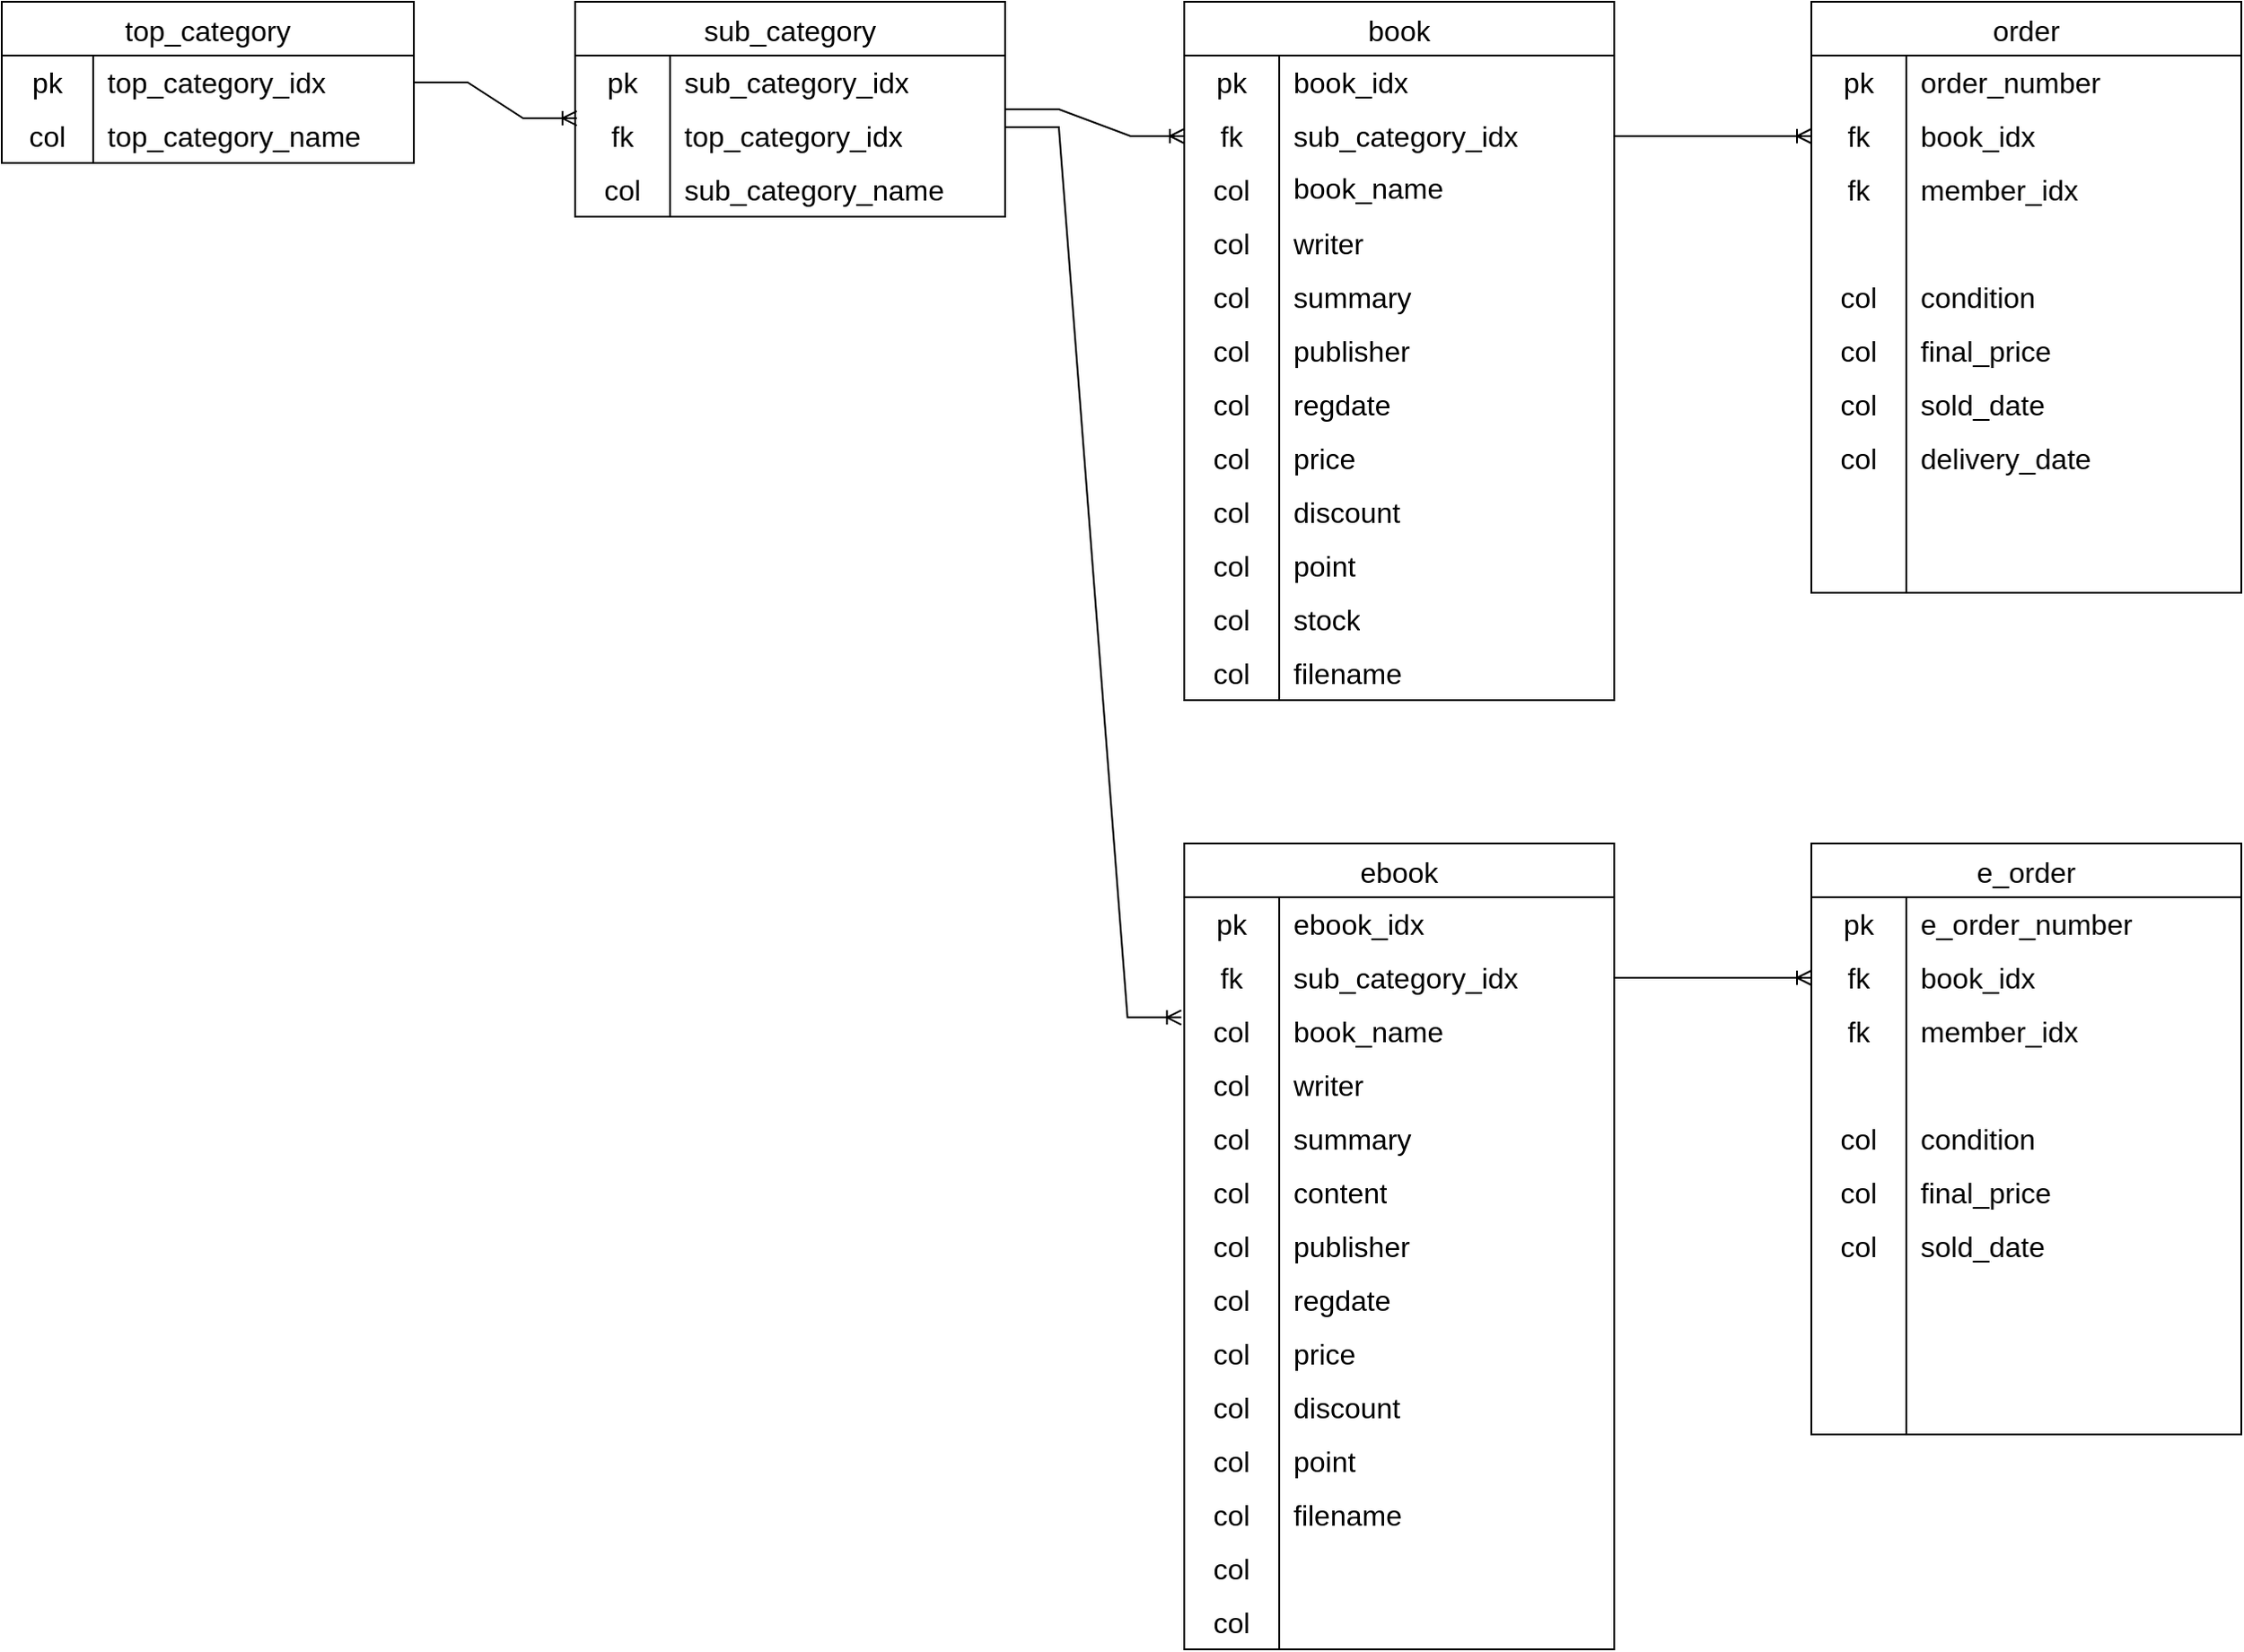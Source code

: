 <mxfile version="21.0.2" type="device"><diagram id="R2lEEEUBdFMjLlhIrx00" name="Page-1"><mxGraphModel dx="1509" dy="736" grid="1" gridSize="10" guides="1" tooltips="1" connect="1" arrows="1" fold="1" page="1" pageScale="1" pageWidth="850" pageHeight="1100" math="0" shadow="0" extFonts="Permanent Marker^https://fonts.googleapis.com/css?family=Permanent+Marker"><root><mxCell id="0"/><mxCell id="1" parent="0"/><mxCell id="X_eh3-ZdRWO69SjKNaST-3" value="top_category" style="shape=table;startSize=30;container=1;collapsible=0;childLayout=tableLayout;fixedRows=1;rowLines=0;fontStyle=0;strokeColor=default;fontSize=16;" vertex="1" parent="1"><mxGeometry x="60" y="20" width="230" height="90" as="geometry"/></mxCell><mxCell id="X_eh3-ZdRWO69SjKNaST-4" value="" style="shape=tableRow;horizontal=0;startSize=0;swimlaneHead=0;swimlaneBody=0;top=0;left=0;bottom=0;right=0;collapsible=0;dropTarget=0;fillColor=none;points=[[0,0.5],[1,0.5]];portConstraint=eastwest;strokeColor=inherit;fontSize=16;" vertex="1" parent="X_eh3-ZdRWO69SjKNaST-3"><mxGeometry y="30" width="230" height="30" as="geometry"/></mxCell><mxCell id="X_eh3-ZdRWO69SjKNaST-5" value="pk" style="shape=partialRectangle;html=1;whiteSpace=wrap;connectable=0;fillColor=none;top=0;left=0;bottom=0;right=0;overflow=hidden;pointerEvents=1;strokeColor=inherit;fontSize=16;" vertex="1" parent="X_eh3-ZdRWO69SjKNaST-4"><mxGeometry width="51" height="30" as="geometry"><mxRectangle width="51" height="30" as="alternateBounds"/></mxGeometry></mxCell><mxCell id="X_eh3-ZdRWO69SjKNaST-6" value="top_category_idx" style="shape=partialRectangle;html=1;whiteSpace=wrap;connectable=0;fillColor=none;top=0;left=0;bottom=0;right=0;align=left;spacingLeft=6;overflow=hidden;strokeColor=inherit;fontSize=16;" vertex="1" parent="X_eh3-ZdRWO69SjKNaST-4"><mxGeometry x="51" width="179" height="30" as="geometry"><mxRectangle width="179" height="30" as="alternateBounds"/></mxGeometry></mxCell><mxCell id="X_eh3-ZdRWO69SjKNaST-7" value="" style="shape=tableRow;horizontal=0;startSize=0;swimlaneHead=0;swimlaneBody=0;top=0;left=0;bottom=0;right=0;collapsible=0;dropTarget=0;fillColor=none;points=[[0,0.5],[1,0.5]];portConstraint=eastwest;strokeColor=inherit;fontSize=16;" vertex="1" parent="X_eh3-ZdRWO69SjKNaST-3"><mxGeometry y="60" width="230" height="30" as="geometry"/></mxCell><mxCell id="X_eh3-ZdRWO69SjKNaST-8" value="col" style="shape=partialRectangle;html=1;whiteSpace=wrap;connectable=0;fillColor=none;top=0;left=0;bottom=0;right=0;overflow=hidden;strokeColor=inherit;fontSize=16;" vertex="1" parent="X_eh3-ZdRWO69SjKNaST-7"><mxGeometry width="51" height="30" as="geometry"><mxRectangle width="51" height="30" as="alternateBounds"/></mxGeometry></mxCell><mxCell id="X_eh3-ZdRWO69SjKNaST-9" value="top_category_name" style="shape=partialRectangle;html=1;whiteSpace=wrap;connectable=0;fillColor=none;top=0;left=0;bottom=0;right=0;align=left;spacingLeft=6;overflow=hidden;strokeColor=inherit;fontSize=16;" vertex="1" parent="X_eh3-ZdRWO69SjKNaST-7"><mxGeometry x="51" width="179" height="30" as="geometry"><mxRectangle width="179" height="30" as="alternateBounds"/></mxGeometry></mxCell><mxCell id="X_eh3-ZdRWO69SjKNaST-13" value="sub_category" style="shape=table;startSize=30;container=1;collapsible=0;childLayout=tableLayout;fixedRows=1;rowLines=0;fontStyle=0;strokeColor=default;fontSize=16;" vertex="1" parent="1"><mxGeometry x="380" y="20" width="240" height="120" as="geometry"/></mxCell><mxCell id="X_eh3-ZdRWO69SjKNaST-14" value="" style="shape=tableRow;horizontal=0;startSize=0;swimlaneHead=0;swimlaneBody=0;top=0;left=0;bottom=0;right=0;collapsible=0;dropTarget=0;fillColor=none;points=[[0,0.5],[1,0.5]];portConstraint=eastwest;strokeColor=inherit;fontSize=16;" vertex="1" parent="X_eh3-ZdRWO69SjKNaST-13"><mxGeometry y="30" width="240" height="30" as="geometry"/></mxCell><mxCell id="X_eh3-ZdRWO69SjKNaST-15" value="pk" style="shape=partialRectangle;html=1;whiteSpace=wrap;connectable=0;fillColor=none;top=0;left=0;bottom=0;right=0;overflow=hidden;pointerEvents=1;strokeColor=inherit;fontSize=16;" vertex="1" parent="X_eh3-ZdRWO69SjKNaST-14"><mxGeometry width="53" height="30" as="geometry"><mxRectangle width="53" height="30" as="alternateBounds"/></mxGeometry></mxCell><mxCell id="X_eh3-ZdRWO69SjKNaST-16" value="sub_category_idx" style="shape=partialRectangle;html=1;whiteSpace=wrap;connectable=0;fillColor=none;top=0;left=0;bottom=0;right=0;align=left;spacingLeft=6;overflow=hidden;strokeColor=inherit;fontSize=16;" vertex="1" parent="X_eh3-ZdRWO69SjKNaST-14"><mxGeometry x="53" width="187" height="30" as="geometry"><mxRectangle width="187" height="30" as="alternateBounds"/></mxGeometry></mxCell><mxCell id="X_eh3-ZdRWO69SjKNaST-17" value="" style="shape=tableRow;horizontal=0;startSize=0;swimlaneHead=0;swimlaneBody=0;top=0;left=0;bottom=0;right=0;collapsible=0;dropTarget=0;fillColor=none;points=[[0,0.5],[1,0.5]];portConstraint=eastwest;strokeColor=inherit;fontSize=16;" vertex="1" parent="X_eh3-ZdRWO69SjKNaST-13"><mxGeometry y="60" width="240" height="30" as="geometry"/></mxCell><mxCell id="X_eh3-ZdRWO69SjKNaST-18" value="fk" style="shape=partialRectangle;html=1;whiteSpace=wrap;connectable=0;fillColor=none;top=0;left=0;bottom=0;right=0;overflow=hidden;strokeColor=inherit;fontSize=16;" vertex="1" parent="X_eh3-ZdRWO69SjKNaST-17"><mxGeometry width="53" height="30" as="geometry"><mxRectangle width="53" height="30" as="alternateBounds"/></mxGeometry></mxCell><mxCell id="X_eh3-ZdRWO69SjKNaST-19" value="top_category_idx" style="shape=partialRectangle;html=1;whiteSpace=wrap;connectable=0;fillColor=none;top=0;left=0;bottom=0;right=0;align=left;spacingLeft=6;overflow=hidden;strokeColor=inherit;fontSize=16;" vertex="1" parent="X_eh3-ZdRWO69SjKNaST-17"><mxGeometry x="53" width="187" height="30" as="geometry"><mxRectangle width="187" height="30" as="alternateBounds"/></mxGeometry></mxCell><mxCell id="X_eh3-ZdRWO69SjKNaST-20" value="" style="shape=tableRow;horizontal=0;startSize=0;swimlaneHead=0;swimlaneBody=0;top=0;left=0;bottom=0;right=0;collapsible=0;dropTarget=0;fillColor=none;points=[[0,0.5],[1,0.5]];portConstraint=eastwest;strokeColor=inherit;fontSize=16;" vertex="1" parent="X_eh3-ZdRWO69SjKNaST-13"><mxGeometry y="90" width="240" height="30" as="geometry"/></mxCell><mxCell id="X_eh3-ZdRWO69SjKNaST-21" value="col" style="shape=partialRectangle;html=1;whiteSpace=wrap;connectable=0;fillColor=none;top=0;left=0;bottom=0;right=0;overflow=hidden;strokeColor=inherit;fontSize=16;" vertex="1" parent="X_eh3-ZdRWO69SjKNaST-20"><mxGeometry width="53" height="30" as="geometry"><mxRectangle width="53" height="30" as="alternateBounds"/></mxGeometry></mxCell><mxCell id="X_eh3-ZdRWO69SjKNaST-22" value="sub_category_name" style="shape=partialRectangle;html=1;whiteSpace=wrap;connectable=0;fillColor=none;top=0;left=0;bottom=0;right=0;align=left;spacingLeft=6;overflow=hidden;strokeColor=inherit;fontSize=16;" vertex="1" parent="X_eh3-ZdRWO69SjKNaST-20"><mxGeometry x="53" width="187" height="30" as="geometry"><mxRectangle width="187" height="30" as="alternateBounds"/></mxGeometry></mxCell><mxCell id="X_eh3-ZdRWO69SjKNaST-36" value="" style="edgeStyle=entityRelationEdgeStyle;fontSize=12;html=1;endArrow=ERoneToMany;rounded=0;exitX=1;exitY=0.5;exitDx=0;exitDy=0;entryX=0.004;entryY=0.167;entryDx=0;entryDy=0;entryPerimeter=0;" edge="1" parent="1" source="X_eh3-ZdRWO69SjKNaST-4" target="X_eh3-ZdRWO69SjKNaST-17"><mxGeometry width="100" height="100" relative="1" as="geometry"><mxPoint x="370" y="310" as="sourcePoint"/><mxPoint x="470" y="210" as="targetPoint"/></mxGeometry></mxCell><mxCell id="X_eh3-ZdRWO69SjKNaST-37" value="book" style="shape=table;startSize=30;container=1;collapsible=0;childLayout=tableLayout;fixedRows=1;rowLines=0;fontStyle=0;strokeColor=default;fontSize=16;" vertex="1" parent="1"><mxGeometry x="720" y="20" width="240" height="390" as="geometry"/></mxCell><mxCell id="X_eh3-ZdRWO69SjKNaST-38" value="" style="shape=tableRow;horizontal=0;startSize=0;swimlaneHead=0;swimlaneBody=0;top=0;left=0;bottom=0;right=0;collapsible=0;dropTarget=0;fillColor=none;points=[[0,0.5],[1,0.5]];portConstraint=eastwest;strokeColor=inherit;fontSize=16;" vertex="1" parent="X_eh3-ZdRWO69SjKNaST-37"><mxGeometry y="30" width="240" height="30" as="geometry"/></mxCell><mxCell id="X_eh3-ZdRWO69SjKNaST-39" value="pk" style="shape=partialRectangle;html=1;whiteSpace=wrap;connectable=0;fillColor=none;top=0;left=0;bottom=0;right=0;overflow=hidden;pointerEvents=1;strokeColor=inherit;fontSize=16;" vertex="1" parent="X_eh3-ZdRWO69SjKNaST-38"><mxGeometry width="53" height="30" as="geometry"><mxRectangle width="53" height="30" as="alternateBounds"/></mxGeometry></mxCell><mxCell id="X_eh3-ZdRWO69SjKNaST-40" value="book_idx" style="shape=partialRectangle;html=1;whiteSpace=wrap;connectable=0;fillColor=none;top=0;left=0;bottom=0;right=0;align=left;spacingLeft=6;overflow=hidden;strokeColor=inherit;fontSize=16;" vertex="1" parent="X_eh3-ZdRWO69SjKNaST-38"><mxGeometry x="53" width="187" height="30" as="geometry"><mxRectangle width="187" height="30" as="alternateBounds"/></mxGeometry></mxCell><mxCell id="X_eh3-ZdRWO69SjKNaST-41" value="" style="shape=tableRow;horizontal=0;startSize=0;swimlaneHead=0;swimlaneBody=0;top=0;left=0;bottom=0;right=0;collapsible=0;dropTarget=0;fillColor=none;points=[[0,0.5],[1,0.5]];portConstraint=eastwest;strokeColor=inherit;fontSize=16;" vertex="1" parent="X_eh3-ZdRWO69SjKNaST-37"><mxGeometry y="60" width="240" height="30" as="geometry"/></mxCell><mxCell id="X_eh3-ZdRWO69SjKNaST-42" value="fk" style="shape=partialRectangle;html=1;whiteSpace=wrap;connectable=0;fillColor=none;top=0;left=0;bottom=0;right=0;overflow=hidden;strokeColor=inherit;fontSize=16;" vertex="1" parent="X_eh3-ZdRWO69SjKNaST-41"><mxGeometry width="53" height="30" as="geometry"><mxRectangle width="53" height="30" as="alternateBounds"/></mxGeometry></mxCell><mxCell id="X_eh3-ZdRWO69SjKNaST-43" value="sub_category_idx" style="shape=partialRectangle;html=1;whiteSpace=wrap;connectable=0;fillColor=none;top=0;left=0;bottom=0;right=0;align=left;spacingLeft=6;overflow=hidden;strokeColor=inherit;fontSize=16;" vertex="1" parent="X_eh3-ZdRWO69SjKNaST-41"><mxGeometry x="53" width="187" height="30" as="geometry"><mxRectangle width="187" height="30" as="alternateBounds"/></mxGeometry></mxCell><mxCell id="X_eh3-ZdRWO69SjKNaST-44" value="" style="shape=tableRow;horizontal=0;startSize=0;swimlaneHead=0;swimlaneBody=0;top=0;left=0;bottom=0;right=0;collapsible=0;dropTarget=0;fillColor=none;points=[[0,0.5],[1,0.5]];portConstraint=eastwest;strokeColor=inherit;fontSize=16;" vertex="1" parent="X_eh3-ZdRWO69SjKNaST-37"><mxGeometry y="90" width="240" height="30" as="geometry"/></mxCell><mxCell id="X_eh3-ZdRWO69SjKNaST-45" value="" style="shape=partialRectangle;html=1;whiteSpace=wrap;connectable=0;fillColor=none;top=0;left=0;bottom=0;right=0;overflow=hidden;strokeColor=inherit;fontSize=16;" vertex="1" parent="X_eh3-ZdRWO69SjKNaST-44"><mxGeometry width="53" height="30" as="geometry"><mxRectangle width="53" height="30" as="alternateBounds"/></mxGeometry></mxCell><mxCell id="X_eh3-ZdRWO69SjKNaST-46" value="" style="shape=partialRectangle;html=1;whiteSpace=wrap;connectable=0;fillColor=none;top=0;left=0;bottom=0;right=0;align=left;spacingLeft=6;overflow=hidden;strokeColor=inherit;fontSize=16;" vertex="1" parent="X_eh3-ZdRWO69SjKNaST-44"><mxGeometry x="53" width="187" height="30" as="geometry"><mxRectangle width="187" height="30" as="alternateBounds"/></mxGeometry></mxCell><mxCell id="X_eh3-ZdRWO69SjKNaST-199" value="" style="shape=tableRow;horizontal=0;startSize=0;swimlaneHead=0;swimlaneBody=0;top=0;left=0;bottom=0;right=0;collapsible=0;dropTarget=0;fillColor=none;points=[[0,0.5],[1,0.5]];portConstraint=eastwest;strokeColor=inherit;fontSize=16;" vertex="1" parent="X_eh3-ZdRWO69SjKNaST-37"><mxGeometry y="120" width="240" height="30" as="geometry"/></mxCell><mxCell id="X_eh3-ZdRWO69SjKNaST-200" value="" style="shape=partialRectangle;html=1;whiteSpace=wrap;connectable=0;fillColor=none;top=0;left=0;bottom=0;right=0;overflow=hidden;strokeColor=inherit;fontSize=16;" vertex="1" parent="X_eh3-ZdRWO69SjKNaST-199"><mxGeometry width="53" height="30" as="geometry"><mxRectangle width="53" height="30" as="alternateBounds"/></mxGeometry></mxCell><mxCell id="X_eh3-ZdRWO69SjKNaST-201" value="" style="shape=partialRectangle;html=1;whiteSpace=wrap;connectable=0;fillColor=none;top=0;left=0;bottom=0;right=0;align=left;spacingLeft=6;overflow=hidden;strokeColor=inherit;fontSize=16;" vertex="1" parent="X_eh3-ZdRWO69SjKNaST-199"><mxGeometry x="53" width="187" height="30" as="geometry"><mxRectangle width="187" height="30" as="alternateBounds"/></mxGeometry></mxCell><mxCell id="X_eh3-ZdRWO69SjKNaST-202" value="" style="shape=tableRow;horizontal=0;startSize=0;swimlaneHead=0;swimlaneBody=0;top=0;left=0;bottom=0;right=0;collapsible=0;dropTarget=0;fillColor=none;points=[[0,0.5],[1,0.5]];portConstraint=eastwest;strokeColor=inherit;fontSize=16;" vertex="1" parent="X_eh3-ZdRWO69SjKNaST-37"><mxGeometry y="150" width="240" height="30" as="geometry"/></mxCell><mxCell id="X_eh3-ZdRWO69SjKNaST-203" value="" style="shape=partialRectangle;html=1;whiteSpace=wrap;connectable=0;fillColor=none;top=0;left=0;bottom=0;right=0;overflow=hidden;strokeColor=inherit;fontSize=16;" vertex="1" parent="X_eh3-ZdRWO69SjKNaST-202"><mxGeometry width="53" height="30" as="geometry"><mxRectangle width="53" height="30" as="alternateBounds"/></mxGeometry></mxCell><mxCell id="X_eh3-ZdRWO69SjKNaST-204" value="" style="shape=partialRectangle;html=1;whiteSpace=wrap;connectable=0;fillColor=none;top=0;left=0;bottom=0;right=0;align=left;spacingLeft=6;overflow=hidden;strokeColor=inherit;fontSize=16;" vertex="1" parent="X_eh3-ZdRWO69SjKNaST-202"><mxGeometry x="53" width="187" height="30" as="geometry"><mxRectangle width="187" height="30" as="alternateBounds"/></mxGeometry></mxCell><mxCell id="X_eh3-ZdRWO69SjKNaST-205" value="" style="shape=tableRow;horizontal=0;startSize=0;swimlaneHead=0;swimlaneBody=0;top=0;left=0;bottom=0;right=0;collapsible=0;dropTarget=0;fillColor=none;points=[[0,0.5],[1,0.5]];portConstraint=eastwest;strokeColor=inherit;fontSize=16;" vertex="1" parent="X_eh3-ZdRWO69SjKNaST-37"><mxGeometry y="180" width="240" height="30" as="geometry"/></mxCell><mxCell id="X_eh3-ZdRWO69SjKNaST-206" value="" style="shape=partialRectangle;html=1;whiteSpace=wrap;connectable=0;fillColor=none;top=0;left=0;bottom=0;right=0;overflow=hidden;strokeColor=inherit;fontSize=16;" vertex="1" parent="X_eh3-ZdRWO69SjKNaST-205"><mxGeometry width="53" height="30" as="geometry"><mxRectangle width="53" height="30" as="alternateBounds"/></mxGeometry></mxCell><mxCell id="X_eh3-ZdRWO69SjKNaST-207" value="" style="shape=partialRectangle;html=1;whiteSpace=wrap;connectable=0;fillColor=none;top=0;left=0;bottom=0;right=0;align=left;spacingLeft=6;overflow=hidden;strokeColor=inherit;fontSize=16;" vertex="1" parent="X_eh3-ZdRWO69SjKNaST-205"><mxGeometry x="53" width="187" height="30" as="geometry"><mxRectangle width="187" height="30" as="alternateBounds"/></mxGeometry></mxCell><mxCell id="X_eh3-ZdRWO69SjKNaST-208" value="" style="shape=tableRow;horizontal=0;startSize=0;swimlaneHead=0;swimlaneBody=0;top=0;left=0;bottom=0;right=0;collapsible=0;dropTarget=0;fillColor=none;points=[[0,0.5],[1,0.5]];portConstraint=eastwest;strokeColor=inherit;fontSize=16;" vertex="1" parent="X_eh3-ZdRWO69SjKNaST-37"><mxGeometry y="210" width="240" height="30" as="geometry"/></mxCell><mxCell id="X_eh3-ZdRWO69SjKNaST-209" value="" style="shape=partialRectangle;html=1;whiteSpace=wrap;connectable=0;fillColor=none;top=0;left=0;bottom=0;right=0;overflow=hidden;strokeColor=inherit;fontSize=16;" vertex="1" parent="X_eh3-ZdRWO69SjKNaST-208"><mxGeometry width="53" height="30" as="geometry"><mxRectangle width="53" height="30" as="alternateBounds"/></mxGeometry></mxCell><mxCell id="X_eh3-ZdRWO69SjKNaST-210" value="" style="shape=partialRectangle;html=1;whiteSpace=wrap;connectable=0;fillColor=none;top=0;left=0;bottom=0;right=0;align=left;spacingLeft=6;overflow=hidden;strokeColor=inherit;fontSize=16;" vertex="1" parent="X_eh3-ZdRWO69SjKNaST-208"><mxGeometry x="53" width="187" height="30" as="geometry"><mxRectangle width="187" height="30" as="alternateBounds"/></mxGeometry></mxCell><mxCell id="X_eh3-ZdRWO69SjKNaST-211" value="" style="shape=tableRow;horizontal=0;startSize=0;swimlaneHead=0;swimlaneBody=0;top=0;left=0;bottom=0;right=0;collapsible=0;dropTarget=0;fillColor=none;points=[[0,0.5],[1,0.5]];portConstraint=eastwest;strokeColor=inherit;fontSize=16;" vertex="1" parent="X_eh3-ZdRWO69SjKNaST-37"><mxGeometry y="240" width="240" height="30" as="geometry"/></mxCell><mxCell id="X_eh3-ZdRWO69SjKNaST-212" value="" style="shape=partialRectangle;html=1;whiteSpace=wrap;connectable=0;fillColor=none;top=0;left=0;bottom=0;right=0;overflow=hidden;strokeColor=inherit;fontSize=16;" vertex="1" parent="X_eh3-ZdRWO69SjKNaST-211"><mxGeometry width="53" height="30" as="geometry"><mxRectangle width="53" height="30" as="alternateBounds"/></mxGeometry></mxCell><mxCell id="X_eh3-ZdRWO69SjKNaST-213" value="" style="shape=partialRectangle;html=1;whiteSpace=wrap;connectable=0;fillColor=none;top=0;left=0;bottom=0;right=0;align=left;spacingLeft=6;overflow=hidden;strokeColor=inherit;fontSize=16;" vertex="1" parent="X_eh3-ZdRWO69SjKNaST-211"><mxGeometry x="53" width="187" height="30" as="geometry"><mxRectangle width="187" height="30" as="alternateBounds"/></mxGeometry></mxCell><mxCell id="X_eh3-ZdRWO69SjKNaST-214" value="" style="shape=tableRow;horizontal=0;startSize=0;swimlaneHead=0;swimlaneBody=0;top=0;left=0;bottom=0;right=0;collapsible=0;dropTarget=0;fillColor=none;points=[[0,0.5],[1,0.5]];portConstraint=eastwest;strokeColor=inherit;fontSize=16;" vertex="1" parent="X_eh3-ZdRWO69SjKNaST-37"><mxGeometry y="270" width="240" height="30" as="geometry"/></mxCell><mxCell id="X_eh3-ZdRWO69SjKNaST-215" value="" style="shape=partialRectangle;html=1;whiteSpace=wrap;connectable=0;fillColor=none;top=0;left=0;bottom=0;right=0;overflow=hidden;strokeColor=inherit;fontSize=16;" vertex="1" parent="X_eh3-ZdRWO69SjKNaST-214"><mxGeometry width="53" height="30" as="geometry"><mxRectangle width="53" height="30" as="alternateBounds"/></mxGeometry></mxCell><mxCell id="X_eh3-ZdRWO69SjKNaST-216" value="" style="shape=partialRectangle;html=1;whiteSpace=wrap;connectable=0;fillColor=none;top=0;left=0;bottom=0;right=0;align=left;spacingLeft=6;overflow=hidden;strokeColor=inherit;fontSize=16;" vertex="1" parent="X_eh3-ZdRWO69SjKNaST-214"><mxGeometry x="53" width="187" height="30" as="geometry"><mxRectangle width="187" height="30" as="alternateBounds"/></mxGeometry></mxCell><mxCell id="X_eh3-ZdRWO69SjKNaST-217" value="" style="shape=tableRow;horizontal=0;startSize=0;swimlaneHead=0;swimlaneBody=0;top=0;left=0;bottom=0;right=0;collapsible=0;dropTarget=0;fillColor=none;points=[[0,0.5],[1,0.5]];portConstraint=eastwest;strokeColor=inherit;fontSize=16;" vertex="1" parent="X_eh3-ZdRWO69SjKNaST-37"><mxGeometry y="300" width="240" height="30" as="geometry"/></mxCell><mxCell id="X_eh3-ZdRWO69SjKNaST-218" value="" style="shape=partialRectangle;html=1;whiteSpace=wrap;connectable=0;fillColor=none;top=0;left=0;bottom=0;right=0;overflow=hidden;strokeColor=inherit;fontSize=16;" vertex="1" parent="X_eh3-ZdRWO69SjKNaST-217"><mxGeometry width="53" height="30" as="geometry"><mxRectangle width="53" height="30" as="alternateBounds"/></mxGeometry></mxCell><mxCell id="X_eh3-ZdRWO69SjKNaST-219" value="" style="shape=partialRectangle;html=1;whiteSpace=wrap;connectable=0;fillColor=none;top=0;left=0;bottom=0;right=0;align=left;spacingLeft=6;overflow=hidden;strokeColor=inherit;fontSize=16;" vertex="1" parent="X_eh3-ZdRWO69SjKNaST-217"><mxGeometry x="53" width="187" height="30" as="geometry"><mxRectangle width="187" height="30" as="alternateBounds"/></mxGeometry></mxCell><mxCell id="X_eh3-ZdRWO69SjKNaST-220" value="" style="shape=tableRow;horizontal=0;startSize=0;swimlaneHead=0;swimlaneBody=0;top=0;left=0;bottom=0;right=0;collapsible=0;dropTarget=0;fillColor=none;points=[[0,0.5],[1,0.5]];portConstraint=eastwest;strokeColor=inherit;fontSize=16;" vertex="1" parent="X_eh3-ZdRWO69SjKNaST-37"><mxGeometry y="330" width="240" height="30" as="geometry"/></mxCell><mxCell id="X_eh3-ZdRWO69SjKNaST-221" value="" style="shape=partialRectangle;html=1;whiteSpace=wrap;connectable=0;fillColor=none;top=0;left=0;bottom=0;right=0;overflow=hidden;strokeColor=inherit;fontSize=16;" vertex="1" parent="X_eh3-ZdRWO69SjKNaST-220"><mxGeometry width="53" height="30" as="geometry"><mxRectangle width="53" height="30" as="alternateBounds"/></mxGeometry></mxCell><mxCell id="X_eh3-ZdRWO69SjKNaST-222" value="" style="shape=partialRectangle;html=1;whiteSpace=wrap;connectable=0;fillColor=none;top=0;left=0;bottom=0;right=0;align=left;spacingLeft=6;overflow=hidden;strokeColor=inherit;fontSize=16;" vertex="1" parent="X_eh3-ZdRWO69SjKNaST-220"><mxGeometry x="53" width="187" height="30" as="geometry"><mxRectangle width="187" height="30" as="alternateBounds"/></mxGeometry></mxCell><mxCell id="X_eh3-ZdRWO69SjKNaST-333" value="" style="shape=tableRow;horizontal=0;startSize=0;swimlaneHead=0;swimlaneBody=0;top=0;left=0;bottom=0;right=0;collapsible=0;dropTarget=0;fillColor=none;points=[[0,0.5],[1,0.5]];portConstraint=eastwest;strokeColor=inherit;fontSize=16;" vertex="1" parent="X_eh3-ZdRWO69SjKNaST-37"><mxGeometry y="360" width="240" height="30" as="geometry"/></mxCell><mxCell id="X_eh3-ZdRWO69SjKNaST-334" value="col" style="shape=partialRectangle;html=1;whiteSpace=wrap;connectable=0;fillColor=none;top=0;left=0;bottom=0;right=0;overflow=hidden;strokeColor=inherit;fontSize=16;" vertex="1" parent="X_eh3-ZdRWO69SjKNaST-333"><mxGeometry width="53" height="30" as="geometry"><mxRectangle width="53" height="30" as="alternateBounds"/></mxGeometry></mxCell><mxCell id="X_eh3-ZdRWO69SjKNaST-335" value="filename" style="shape=partialRectangle;html=1;whiteSpace=wrap;connectable=0;fillColor=none;top=0;left=0;bottom=0;right=0;align=left;spacingLeft=6;overflow=hidden;strokeColor=inherit;fontSize=16;" vertex="1" parent="X_eh3-ZdRWO69SjKNaST-333"><mxGeometry x="53" width="187" height="30" as="geometry"><mxRectangle width="187" height="30" as="alternateBounds"/></mxGeometry></mxCell><mxCell id="X_eh3-ZdRWO69SjKNaST-47" value="" style="edgeStyle=entityRelationEdgeStyle;fontSize=12;html=1;endArrow=ERoneToMany;rounded=0;exitX=1;exitY=0.5;exitDx=0;exitDy=0;" edge="1" parent="1" target="X_eh3-ZdRWO69SjKNaST-41"><mxGeometry width="100" height="100" relative="1" as="geometry"><mxPoint x="620" y="80" as="sourcePoint"/><mxPoint x="711" y="100" as="targetPoint"/></mxGeometry></mxCell><mxCell id="X_eh3-ZdRWO69SjKNaST-103" value="col" style="shape=partialRectangle;html=1;whiteSpace=wrap;connectable=0;fillColor=none;top=0;left=0;bottom=0;right=0;overflow=hidden;strokeColor=inherit;fontSize=16;" vertex="1" parent="1"><mxGeometry x="720" y="110" width="53" height="30" as="geometry"><mxRectangle width="53" height="30" as="alternateBounds"/></mxGeometry></mxCell><mxCell id="X_eh3-ZdRWO69SjKNaST-104" value="book_name" style="shape=partialRectangle;html=1;whiteSpace=wrap;connectable=0;fillColor=none;top=0;left=0;bottom=0;right=0;align=left;spacingLeft=6;overflow=hidden;strokeColor=inherit;fontSize=16;" vertex="1" parent="1"><mxGeometry x="773" y="109" width="187" height="30" as="geometry"><mxRectangle width="187" height="30" as="alternateBounds"/></mxGeometry></mxCell><mxCell id="X_eh3-ZdRWO69SjKNaST-109" value="" style="edgeStyle=entityRelationEdgeStyle;fontSize=12;html=1;endArrow=ERoneToMany;rounded=0;exitX=1;exitY=0.5;exitDx=0;exitDy=0;" edge="1" parent="1"><mxGeometry width="100" height="100" relative="1" as="geometry"><mxPoint x="960" y="95" as="sourcePoint"/><mxPoint x="1070" y="95" as="targetPoint"/></mxGeometry></mxCell><mxCell id="X_eh3-ZdRWO69SjKNaST-110" value="order" style="shape=table;startSize=30;container=1;collapsible=0;childLayout=tableLayout;fixedRows=1;rowLines=0;fontStyle=0;strokeColor=default;fontSize=16;" vertex="1" parent="1"><mxGeometry x="1070" y="20" width="240" height="330" as="geometry"/></mxCell><mxCell id="X_eh3-ZdRWO69SjKNaST-111" value="" style="shape=tableRow;horizontal=0;startSize=0;swimlaneHead=0;swimlaneBody=0;top=0;left=0;bottom=0;right=0;collapsible=0;dropTarget=0;fillColor=none;points=[[0,0.5],[1,0.5]];portConstraint=eastwest;strokeColor=inherit;fontSize=16;" vertex="1" parent="X_eh3-ZdRWO69SjKNaST-110"><mxGeometry y="30" width="240" height="30" as="geometry"/></mxCell><mxCell id="X_eh3-ZdRWO69SjKNaST-112" value="pk" style="shape=partialRectangle;html=1;whiteSpace=wrap;connectable=0;fillColor=none;top=0;left=0;bottom=0;right=0;overflow=hidden;pointerEvents=1;strokeColor=inherit;fontSize=16;" vertex="1" parent="X_eh3-ZdRWO69SjKNaST-111"><mxGeometry width="53" height="30" as="geometry"><mxRectangle width="53" height="30" as="alternateBounds"/></mxGeometry></mxCell><mxCell id="X_eh3-ZdRWO69SjKNaST-113" value="order_number" style="shape=partialRectangle;html=1;whiteSpace=wrap;connectable=0;fillColor=none;top=0;left=0;bottom=0;right=0;align=left;spacingLeft=6;overflow=hidden;strokeColor=inherit;fontSize=16;" vertex="1" parent="X_eh3-ZdRWO69SjKNaST-111"><mxGeometry x="53" width="187" height="30" as="geometry"><mxRectangle width="187" height="30" as="alternateBounds"/></mxGeometry></mxCell><mxCell id="X_eh3-ZdRWO69SjKNaST-114" value="" style="shape=tableRow;horizontal=0;startSize=0;swimlaneHead=0;swimlaneBody=0;top=0;left=0;bottom=0;right=0;collapsible=0;dropTarget=0;fillColor=none;points=[[0,0.5],[1,0.5]];portConstraint=eastwest;strokeColor=inherit;fontSize=16;" vertex="1" parent="X_eh3-ZdRWO69SjKNaST-110"><mxGeometry y="60" width="240" height="30" as="geometry"/></mxCell><mxCell id="X_eh3-ZdRWO69SjKNaST-115" value="fk" style="shape=partialRectangle;html=1;whiteSpace=wrap;connectable=0;fillColor=none;top=0;left=0;bottom=0;right=0;overflow=hidden;strokeColor=inherit;fontSize=16;" vertex="1" parent="X_eh3-ZdRWO69SjKNaST-114"><mxGeometry width="53" height="30" as="geometry"><mxRectangle width="53" height="30" as="alternateBounds"/></mxGeometry></mxCell><mxCell id="X_eh3-ZdRWO69SjKNaST-116" value="book_idx" style="shape=partialRectangle;html=1;whiteSpace=wrap;connectable=0;fillColor=none;top=0;left=0;bottom=0;right=0;align=left;spacingLeft=6;overflow=hidden;strokeColor=inherit;fontSize=16;" vertex="1" parent="X_eh3-ZdRWO69SjKNaST-114"><mxGeometry x="53" width="187" height="30" as="geometry"><mxRectangle width="187" height="30" as="alternateBounds"/></mxGeometry></mxCell><mxCell id="X_eh3-ZdRWO69SjKNaST-232" value="" style="shape=tableRow;horizontal=0;startSize=0;swimlaneHead=0;swimlaneBody=0;top=0;left=0;bottom=0;right=0;collapsible=0;dropTarget=0;fillColor=none;points=[[0,0.5],[1,0.5]];portConstraint=eastwest;strokeColor=inherit;fontSize=16;" vertex="1" parent="X_eh3-ZdRWO69SjKNaST-110"><mxGeometry y="90" width="240" height="30" as="geometry"/></mxCell><mxCell id="X_eh3-ZdRWO69SjKNaST-233" value="fk" style="shape=partialRectangle;html=1;whiteSpace=wrap;connectable=0;fillColor=none;top=0;left=0;bottom=0;right=0;overflow=hidden;strokeColor=inherit;fontSize=16;" vertex="1" parent="X_eh3-ZdRWO69SjKNaST-232"><mxGeometry width="53" height="30" as="geometry"><mxRectangle width="53" height="30" as="alternateBounds"/></mxGeometry></mxCell><mxCell id="X_eh3-ZdRWO69SjKNaST-234" value="member_idx" style="shape=partialRectangle;html=1;whiteSpace=wrap;connectable=0;fillColor=none;top=0;left=0;bottom=0;right=0;align=left;spacingLeft=6;overflow=hidden;strokeColor=inherit;fontSize=16;" vertex="1" parent="X_eh3-ZdRWO69SjKNaST-232"><mxGeometry x="53" width="187" height="30" as="geometry"><mxRectangle width="187" height="30" as="alternateBounds"/></mxGeometry></mxCell><mxCell id="X_eh3-ZdRWO69SjKNaST-117" value="" style="shape=tableRow;horizontal=0;startSize=0;swimlaneHead=0;swimlaneBody=0;top=0;left=0;bottom=0;right=0;collapsible=0;dropTarget=0;fillColor=none;points=[[0,0.5],[1,0.5]];portConstraint=eastwest;strokeColor=inherit;fontSize=16;" vertex="1" parent="X_eh3-ZdRWO69SjKNaST-110"><mxGeometry y="120" width="240" height="30" as="geometry"/></mxCell><mxCell id="X_eh3-ZdRWO69SjKNaST-118" value="" style="shape=partialRectangle;html=1;whiteSpace=wrap;connectable=0;fillColor=none;top=0;left=0;bottom=0;right=0;overflow=hidden;strokeColor=inherit;fontSize=16;" vertex="1" parent="X_eh3-ZdRWO69SjKNaST-117"><mxGeometry width="53" height="30" as="geometry"><mxRectangle width="53" height="30" as="alternateBounds"/></mxGeometry></mxCell><mxCell id="X_eh3-ZdRWO69SjKNaST-119" value="" style="shape=partialRectangle;html=1;whiteSpace=wrap;connectable=0;fillColor=none;top=0;left=0;bottom=0;right=0;align=left;spacingLeft=6;overflow=hidden;strokeColor=inherit;fontSize=16;" vertex="1" parent="X_eh3-ZdRWO69SjKNaST-117"><mxGeometry x="53" width="187" height="30" as="geometry"><mxRectangle width="187" height="30" as="alternateBounds"/></mxGeometry></mxCell><mxCell id="X_eh3-ZdRWO69SjKNaST-223" value="" style="shape=tableRow;horizontal=0;startSize=0;swimlaneHead=0;swimlaneBody=0;top=0;left=0;bottom=0;right=0;collapsible=0;dropTarget=0;fillColor=none;points=[[0,0.5],[1,0.5]];portConstraint=eastwest;strokeColor=inherit;fontSize=16;" vertex="1" parent="X_eh3-ZdRWO69SjKNaST-110"><mxGeometry y="150" width="240" height="30" as="geometry"/></mxCell><mxCell id="X_eh3-ZdRWO69SjKNaST-224" value="" style="shape=partialRectangle;html=1;whiteSpace=wrap;connectable=0;fillColor=none;top=0;left=0;bottom=0;right=0;overflow=hidden;strokeColor=inherit;fontSize=16;" vertex="1" parent="X_eh3-ZdRWO69SjKNaST-223"><mxGeometry width="53" height="30" as="geometry"><mxRectangle width="53" height="30" as="alternateBounds"/></mxGeometry></mxCell><mxCell id="X_eh3-ZdRWO69SjKNaST-225" value="" style="shape=partialRectangle;html=1;whiteSpace=wrap;connectable=0;fillColor=none;top=0;left=0;bottom=0;right=0;align=left;spacingLeft=6;overflow=hidden;strokeColor=inherit;fontSize=16;" vertex="1" parent="X_eh3-ZdRWO69SjKNaST-223"><mxGeometry x="53" width="187" height="30" as="geometry"><mxRectangle width="187" height="30" as="alternateBounds"/></mxGeometry></mxCell><mxCell id="X_eh3-ZdRWO69SjKNaST-226" value="" style="shape=tableRow;horizontal=0;startSize=0;swimlaneHead=0;swimlaneBody=0;top=0;left=0;bottom=0;right=0;collapsible=0;dropTarget=0;fillColor=none;points=[[0,0.5],[1,0.5]];portConstraint=eastwest;strokeColor=inherit;fontSize=16;" vertex="1" parent="X_eh3-ZdRWO69SjKNaST-110"><mxGeometry y="180" width="240" height="30" as="geometry"/></mxCell><mxCell id="X_eh3-ZdRWO69SjKNaST-227" value="" style="shape=partialRectangle;html=1;whiteSpace=wrap;connectable=0;fillColor=none;top=0;left=0;bottom=0;right=0;overflow=hidden;strokeColor=inherit;fontSize=16;" vertex="1" parent="X_eh3-ZdRWO69SjKNaST-226"><mxGeometry width="53" height="30" as="geometry"><mxRectangle width="53" height="30" as="alternateBounds"/></mxGeometry></mxCell><mxCell id="X_eh3-ZdRWO69SjKNaST-228" value="" style="shape=partialRectangle;html=1;whiteSpace=wrap;connectable=0;fillColor=none;top=0;left=0;bottom=0;right=0;align=left;spacingLeft=6;overflow=hidden;strokeColor=inherit;fontSize=16;" vertex="1" parent="X_eh3-ZdRWO69SjKNaST-226"><mxGeometry x="53" width="187" height="30" as="geometry"><mxRectangle width="187" height="30" as="alternateBounds"/></mxGeometry></mxCell><mxCell id="X_eh3-ZdRWO69SjKNaST-229" value="" style="shape=tableRow;horizontal=0;startSize=0;swimlaneHead=0;swimlaneBody=0;top=0;left=0;bottom=0;right=0;collapsible=0;dropTarget=0;fillColor=none;points=[[0,0.5],[1,0.5]];portConstraint=eastwest;strokeColor=inherit;fontSize=16;" vertex="1" parent="X_eh3-ZdRWO69SjKNaST-110"><mxGeometry y="210" width="240" height="30" as="geometry"/></mxCell><mxCell id="X_eh3-ZdRWO69SjKNaST-230" value="" style="shape=partialRectangle;html=1;whiteSpace=wrap;connectable=0;fillColor=none;top=0;left=0;bottom=0;right=0;overflow=hidden;strokeColor=inherit;fontSize=16;" vertex="1" parent="X_eh3-ZdRWO69SjKNaST-229"><mxGeometry width="53" height="30" as="geometry"><mxRectangle width="53" height="30" as="alternateBounds"/></mxGeometry></mxCell><mxCell id="X_eh3-ZdRWO69SjKNaST-231" value="" style="shape=partialRectangle;html=1;whiteSpace=wrap;connectable=0;fillColor=none;top=0;left=0;bottom=0;right=0;align=left;spacingLeft=6;overflow=hidden;strokeColor=inherit;fontSize=16;" vertex="1" parent="X_eh3-ZdRWO69SjKNaST-229"><mxGeometry x="53" width="187" height="30" as="geometry"><mxRectangle width="187" height="30" as="alternateBounds"/></mxGeometry></mxCell><mxCell id="X_eh3-ZdRWO69SjKNaST-235" value="" style="shape=tableRow;horizontal=0;startSize=0;swimlaneHead=0;swimlaneBody=0;top=0;left=0;bottom=0;right=0;collapsible=0;dropTarget=0;fillColor=none;points=[[0,0.5],[1,0.5]];portConstraint=eastwest;strokeColor=inherit;fontSize=16;" vertex="1" parent="X_eh3-ZdRWO69SjKNaST-110"><mxGeometry y="240" width="240" height="30" as="geometry"/></mxCell><mxCell id="X_eh3-ZdRWO69SjKNaST-236" value="col" style="shape=partialRectangle;html=1;whiteSpace=wrap;connectable=0;fillColor=none;top=0;left=0;bottom=0;right=0;overflow=hidden;strokeColor=inherit;fontSize=16;" vertex="1" parent="X_eh3-ZdRWO69SjKNaST-235"><mxGeometry width="53" height="30" as="geometry"><mxRectangle width="53" height="30" as="alternateBounds"/></mxGeometry></mxCell><mxCell id="X_eh3-ZdRWO69SjKNaST-237" value="delivery_date" style="shape=partialRectangle;html=1;whiteSpace=wrap;connectable=0;fillColor=none;top=0;left=0;bottom=0;right=0;align=left;spacingLeft=6;overflow=hidden;strokeColor=inherit;fontSize=16;" vertex="1" parent="X_eh3-ZdRWO69SjKNaST-235"><mxGeometry x="53" width="187" height="30" as="geometry"><mxRectangle width="187" height="30" as="alternateBounds"/></mxGeometry></mxCell><mxCell id="X_eh3-ZdRWO69SjKNaST-238" value="" style="shape=tableRow;horizontal=0;startSize=0;swimlaneHead=0;swimlaneBody=0;top=0;left=0;bottom=0;right=0;collapsible=0;dropTarget=0;fillColor=none;points=[[0,0.5],[1,0.5]];portConstraint=eastwest;strokeColor=inherit;fontSize=16;" vertex="1" parent="X_eh3-ZdRWO69SjKNaST-110"><mxGeometry y="270" width="240" height="30" as="geometry"/></mxCell><mxCell id="X_eh3-ZdRWO69SjKNaST-239" value="" style="shape=partialRectangle;html=1;whiteSpace=wrap;connectable=0;fillColor=none;top=0;left=0;bottom=0;right=0;overflow=hidden;strokeColor=inherit;fontSize=16;" vertex="1" parent="X_eh3-ZdRWO69SjKNaST-238"><mxGeometry width="53" height="30" as="geometry"><mxRectangle width="53" height="30" as="alternateBounds"/></mxGeometry></mxCell><mxCell id="X_eh3-ZdRWO69SjKNaST-240" value="" style="shape=partialRectangle;html=1;whiteSpace=wrap;connectable=0;fillColor=none;top=0;left=0;bottom=0;right=0;align=left;spacingLeft=6;overflow=hidden;strokeColor=inherit;fontSize=16;" vertex="1" parent="X_eh3-ZdRWO69SjKNaST-238"><mxGeometry x="53" width="187" height="30" as="geometry"><mxRectangle width="187" height="30" as="alternateBounds"/></mxGeometry></mxCell><mxCell id="X_eh3-ZdRWO69SjKNaST-241" value="" style="shape=tableRow;horizontal=0;startSize=0;swimlaneHead=0;swimlaneBody=0;top=0;left=0;bottom=0;right=0;collapsible=0;dropTarget=0;fillColor=none;points=[[0,0.5],[1,0.5]];portConstraint=eastwest;strokeColor=inherit;fontSize=16;" vertex="1" parent="X_eh3-ZdRWO69SjKNaST-110"><mxGeometry y="300" width="240" height="30" as="geometry"/></mxCell><mxCell id="X_eh3-ZdRWO69SjKNaST-242" value="" style="shape=partialRectangle;html=1;whiteSpace=wrap;connectable=0;fillColor=none;top=0;left=0;bottom=0;right=0;overflow=hidden;strokeColor=inherit;fontSize=16;" vertex="1" parent="X_eh3-ZdRWO69SjKNaST-241"><mxGeometry width="53" height="30" as="geometry"><mxRectangle width="53" height="30" as="alternateBounds"/></mxGeometry></mxCell><mxCell id="X_eh3-ZdRWO69SjKNaST-243" value="" style="shape=partialRectangle;html=1;whiteSpace=wrap;connectable=0;fillColor=none;top=0;left=0;bottom=0;right=0;align=left;spacingLeft=6;overflow=hidden;strokeColor=inherit;fontSize=16;" vertex="1" parent="X_eh3-ZdRWO69SjKNaST-241"><mxGeometry x="53" width="187" height="30" as="geometry"><mxRectangle width="187" height="30" as="alternateBounds"/></mxGeometry></mxCell><mxCell id="X_eh3-ZdRWO69SjKNaST-139" value="" style="shape=tableRow;horizontal=0;startSize=0;swimlaneHead=0;swimlaneBody=0;top=0;left=0;bottom=0;right=0;collapsible=0;dropTarget=0;fillColor=none;points=[[0,0.5],[1,0.5]];portConstraint=eastwest;strokeColor=inherit;fontSize=16;" vertex="1" parent="1"><mxGeometry x="720" y="140" width="240" height="30" as="geometry"/></mxCell><mxCell id="X_eh3-ZdRWO69SjKNaST-140" value="col" style="shape=partialRectangle;html=1;whiteSpace=wrap;connectable=0;fillColor=none;top=0;left=0;bottom=0;right=0;overflow=hidden;strokeColor=inherit;fontSize=16;" vertex="1" parent="X_eh3-ZdRWO69SjKNaST-139"><mxGeometry width="53" height="30" as="geometry"><mxRectangle width="53" height="30" as="alternateBounds"/></mxGeometry></mxCell><mxCell id="X_eh3-ZdRWO69SjKNaST-141" value="writer" style="shape=partialRectangle;html=1;whiteSpace=wrap;connectable=0;fillColor=none;top=0;left=0;bottom=0;right=0;align=left;spacingLeft=6;overflow=hidden;strokeColor=inherit;fontSize=16;" vertex="1" parent="X_eh3-ZdRWO69SjKNaST-139"><mxGeometry x="53" width="187" height="30" as="geometry"><mxRectangle width="187" height="30" as="alternateBounds"/></mxGeometry></mxCell><mxCell id="X_eh3-ZdRWO69SjKNaST-142" value="" style="shape=tableRow;horizontal=0;startSize=0;swimlaneHead=0;swimlaneBody=0;top=0;left=0;bottom=0;right=0;collapsible=0;dropTarget=0;fillColor=none;points=[[0,0.5],[1,0.5]];portConstraint=eastwest;strokeColor=inherit;fontSize=16;" vertex="1" parent="1"><mxGeometry x="720" y="170" width="240" height="30" as="geometry"/></mxCell><mxCell id="X_eh3-ZdRWO69SjKNaST-143" value="summary" style="shape=partialRectangle;html=1;whiteSpace=wrap;connectable=0;fillColor=none;top=0;left=0;bottom=0;right=0;align=left;spacingLeft=6;overflow=hidden;strokeColor=inherit;fontSize=16;" vertex="1" parent="X_eh3-ZdRWO69SjKNaST-142"><mxGeometry x="53" width="187" height="30" as="geometry"><mxRectangle width="187" height="30" as="alternateBounds"/></mxGeometry></mxCell><mxCell id="X_eh3-ZdRWO69SjKNaST-144" value="" style="shape=tableRow;horizontal=0;startSize=0;swimlaneHead=0;swimlaneBody=0;top=0;left=0;bottom=0;right=0;collapsible=0;dropTarget=0;fillColor=none;points=[[0,0.5],[1,0.5]];portConstraint=eastwest;strokeColor=inherit;fontSize=16;" vertex="1" parent="1"><mxGeometry x="720" y="200" width="240" height="30" as="geometry"/></mxCell><mxCell id="X_eh3-ZdRWO69SjKNaST-145" value="publisher" style="shape=partialRectangle;html=1;whiteSpace=wrap;connectable=0;fillColor=none;top=0;left=0;bottom=0;right=0;align=left;spacingLeft=6;overflow=hidden;strokeColor=inherit;fontSize=16;" vertex="1" parent="X_eh3-ZdRWO69SjKNaST-144"><mxGeometry x="53" width="187" height="30" as="geometry"><mxRectangle width="187" height="30" as="alternateBounds"/></mxGeometry></mxCell><mxCell id="X_eh3-ZdRWO69SjKNaST-146" value="" style="shape=tableRow;horizontal=0;startSize=0;swimlaneHead=0;swimlaneBody=0;top=0;left=0;bottom=0;right=0;collapsible=0;dropTarget=0;fillColor=none;points=[[0,0.5],[1,0.5]];portConstraint=eastwest;strokeColor=inherit;fontSize=16;" vertex="1" parent="1"><mxGeometry x="720" y="230" width="240" height="30" as="geometry"/></mxCell><mxCell id="X_eh3-ZdRWO69SjKNaST-147" value="regdate" style="shape=partialRectangle;html=1;whiteSpace=wrap;connectable=0;fillColor=none;top=0;left=0;bottom=0;right=0;align=left;spacingLeft=6;overflow=hidden;strokeColor=inherit;fontSize=16;" vertex="1" parent="X_eh3-ZdRWO69SjKNaST-146"><mxGeometry x="53" width="187" height="30" as="geometry"><mxRectangle width="187" height="30" as="alternateBounds"/></mxGeometry></mxCell><mxCell id="X_eh3-ZdRWO69SjKNaST-148" value="" style="shape=tableRow;horizontal=0;startSize=0;swimlaneHead=0;swimlaneBody=0;top=0;left=0;bottom=0;right=0;collapsible=0;dropTarget=0;fillColor=none;points=[[0,0.5],[1,0.5]];portConstraint=eastwest;strokeColor=inherit;fontSize=16;" vertex="1" parent="1"><mxGeometry x="720" y="260" width="240" height="30" as="geometry"/></mxCell><mxCell id="X_eh3-ZdRWO69SjKNaST-149" value="price" style="shape=partialRectangle;html=1;whiteSpace=wrap;connectable=0;fillColor=none;top=0;left=0;bottom=0;right=0;align=left;spacingLeft=6;overflow=hidden;strokeColor=inherit;fontSize=16;" vertex="1" parent="X_eh3-ZdRWO69SjKNaST-148"><mxGeometry x="53" width="187" height="30" as="geometry"><mxRectangle width="187" height="30" as="alternateBounds"/></mxGeometry></mxCell><mxCell id="X_eh3-ZdRWO69SjKNaST-150" value="" style="shape=tableRow;horizontal=0;startSize=0;swimlaneHead=0;swimlaneBody=0;top=0;left=0;bottom=0;right=0;collapsible=0;dropTarget=0;fillColor=none;points=[[0,0.5],[1,0.5]];portConstraint=eastwest;strokeColor=inherit;fontSize=16;" vertex="1" parent="1"><mxGeometry x="720" y="290" width="240" height="30" as="geometry"/></mxCell><mxCell id="X_eh3-ZdRWO69SjKNaST-151" value="discount" style="shape=partialRectangle;html=1;whiteSpace=wrap;connectable=0;fillColor=none;top=0;left=0;bottom=0;right=0;align=left;spacingLeft=6;overflow=hidden;strokeColor=inherit;fontSize=16;" vertex="1" parent="X_eh3-ZdRWO69SjKNaST-150"><mxGeometry x="53" width="187" height="30" as="geometry"><mxRectangle width="187" height="30" as="alternateBounds"/></mxGeometry></mxCell><mxCell id="X_eh3-ZdRWO69SjKNaST-152" value="col" style="shape=partialRectangle;html=1;whiteSpace=wrap;connectable=0;fillColor=none;top=0;left=0;bottom=0;right=0;overflow=hidden;strokeColor=inherit;fontSize=16;" vertex="1" parent="1"><mxGeometry x="720" y="170" width="53" height="30" as="geometry"><mxRectangle width="53" height="30" as="alternateBounds"/></mxGeometry></mxCell><mxCell id="X_eh3-ZdRWO69SjKNaST-153" value="col" style="shape=partialRectangle;html=1;whiteSpace=wrap;connectable=0;fillColor=none;top=0;left=0;bottom=0;right=0;overflow=hidden;strokeColor=inherit;fontSize=16;" vertex="1" parent="1"><mxGeometry x="720" y="200" width="53" height="30" as="geometry"><mxRectangle width="53" height="30" as="alternateBounds"/></mxGeometry></mxCell><mxCell id="X_eh3-ZdRWO69SjKNaST-154" value="col" style="shape=partialRectangle;html=1;whiteSpace=wrap;connectable=0;fillColor=none;top=0;left=0;bottom=0;right=0;overflow=hidden;strokeColor=inherit;fontSize=16;" vertex="1" parent="1"><mxGeometry x="720" y="230" width="53" height="30" as="geometry"><mxRectangle width="53" height="30" as="alternateBounds"/></mxGeometry></mxCell><mxCell id="X_eh3-ZdRWO69SjKNaST-155" value="col" style="shape=partialRectangle;html=1;whiteSpace=wrap;connectable=0;fillColor=none;top=0;left=0;bottom=0;right=0;overflow=hidden;strokeColor=inherit;fontSize=16;" vertex="1" parent="1"><mxGeometry x="720" y="260" width="53" height="30" as="geometry"><mxRectangle width="53" height="30" as="alternateBounds"/></mxGeometry></mxCell><mxCell id="X_eh3-ZdRWO69SjKNaST-156" value="col" style="shape=partialRectangle;html=1;whiteSpace=wrap;connectable=0;fillColor=none;top=0;left=0;bottom=0;right=0;overflow=hidden;strokeColor=inherit;fontSize=16;" vertex="1" parent="1"><mxGeometry x="720" y="290" width="53" height="30" as="geometry"><mxRectangle width="53" height="30" as="alternateBounds"/></mxGeometry></mxCell><mxCell id="X_eh3-ZdRWO69SjKNaST-157" value="point" style="shape=partialRectangle;html=1;whiteSpace=wrap;connectable=0;fillColor=none;top=0;left=0;bottom=0;right=0;align=left;spacingLeft=6;overflow=hidden;strokeColor=inherit;fontSize=16;" vertex="1" parent="1"><mxGeometry x="773" y="320" width="187" height="30" as="geometry"><mxRectangle width="187" height="30" as="alternateBounds"/></mxGeometry></mxCell><mxCell id="X_eh3-ZdRWO69SjKNaST-158" value="col" style="shape=partialRectangle;html=1;whiteSpace=wrap;connectable=0;fillColor=none;top=0;left=0;bottom=0;right=0;overflow=hidden;strokeColor=inherit;fontSize=16;" vertex="1" parent="1"><mxGeometry x="720" y="320" width="53" height="30" as="geometry"><mxRectangle width="53" height="30" as="alternateBounds"/></mxGeometry></mxCell><mxCell id="X_eh3-ZdRWO69SjKNaST-159" value="stock" style="shape=partialRectangle;html=1;whiteSpace=wrap;connectable=0;fillColor=none;top=0;left=0;bottom=0;right=0;align=left;spacingLeft=6;overflow=hidden;strokeColor=inherit;fontSize=16;" vertex="1" parent="1"><mxGeometry x="773" y="350" width="187" height="30" as="geometry"><mxRectangle width="187" height="30" as="alternateBounds"/></mxGeometry></mxCell><mxCell id="X_eh3-ZdRWO69SjKNaST-160" value="col" style="shape=partialRectangle;html=1;whiteSpace=wrap;connectable=0;fillColor=none;top=0;left=0;bottom=0;right=0;overflow=hidden;strokeColor=inherit;fontSize=16;" vertex="1" parent="1"><mxGeometry x="720" y="350" width="53" height="30" as="geometry"><mxRectangle width="53" height="30" as="alternateBounds"/></mxGeometry></mxCell><mxCell id="X_eh3-ZdRWO69SjKNaST-253" value="" style="shape=partialRectangle;html=1;whiteSpace=wrap;connectable=0;fillColor=none;top=0;left=0;bottom=0;right=0;overflow=hidden;strokeColor=inherit;fontSize=16;" vertex="1" parent="1"><mxGeometry x="1070" y="140" width="53" height="30" as="geometry"><mxRectangle width="53" height="30" as="alternateBounds"/></mxGeometry></mxCell><mxCell id="X_eh3-ZdRWO69SjKNaST-254" value="" style="shape=partialRectangle;html=1;whiteSpace=wrap;connectable=0;fillColor=none;top=0;left=0;bottom=0;right=0;align=left;spacingLeft=6;overflow=hidden;strokeColor=inherit;fontSize=16;" vertex="1" parent="1"><mxGeometry x="1123" y="140" width="187" height="30" as="geometry"><mxRectangle width="187" height="30" as="alternateBounds"/></mxGeometry></mxCell><mxCell id="X_eh3-ZdRWO69SjKNaST-255" value="col" style="shape=partialRectangle;html=1;whiteSpace=wrap;connectable=0;fillColor=none;top=0;left=0;bottom=0;right=0;overflow=hidden;strokeColor=inherit;fontSize=16;" vertex="1" parent="1"><mxGeometry x="1070" y="170" width="53" height="30" as="geometry"><mxRectangle width="53" height="30" as="alternateBounds"/></mxGeometry></mxCell><mxCell id="X_eh3-ZdRWO69SjKNaST-256" value="condition" style="shape=partialRectangle;html=1;whiteSpace=wrap;connectable=0;fillColor=none;top=0;left=0;bottom=0;right=0;align=left;spacingLeft=6;overflow=hidden;strokeColor=inherit;fontSize=16;" vertex="1" parent="1"><mxGeometry x="1123" y="170" width="187" height="30" as="geometry"><mxRectangle width="187" height="30" as="alternateBounds"/></mxGeometry></mxCell><mxCell id="X_eh3-ZdRWO69SjKNaST-257" value="col" style="shape=partialRectangle;html=1;whiteSpace=wrap;connectable=0;fillColor=none;top=0;left=0;bottom=0;right=0;overflow=hidden;strokeColor=inherit;fontSize=16;" vertex="1" parent="1"><mxGeometry x="1070" y="200" width="53" height="30" as="geometry"><mxRectangle width="53" height="30" as="alternateBounds"/></mxGeometry></mxCell><mxCell id="X_eh3-ZdRWO69SjKNaST-258" value="final_price" style="shape=partialRectangle;html=1;whiteSpace=wrap;connectable=0;fillColor=none;top=0;left=0;bottom=0;right=0;align=left;spacingLeft=6;overflow=hidden;strokeColor=inherit;fontSize=16;" vertex="1" parent="1"><mxGeometry x="1123" y="200" width="187" height="30" as="geometry"><mxRectangle width="187" height="30" as="alternateBounds"/></mxGeometry></mxCell><mxCell id="X_eh3-ZdRWO69SjKNaST-259" value="col&lt;br&gt;" style="shape=partialRectangle;html=1;whiteSpace=wrap;connectable=0;fillColor=none;top=0;left=0;bottom=0;right=0;overflow=hidden;strokeColor=inherit;fontSize=16;" vertex="1" parent="1"><mxGeometry x="1070" y="230" width="53" height="30" as="geometry"><mxRectangle width="53" height="30" as="alternateBounds"/></mxGeometry></mxCell><mxCell id="X_eh3-ZdRWO69SjKNaST-260" value="sold_date" style="shape=partialRectangle;html=1;whiteSpace=wrap;connectable=0;fillColor=none;top=0;left=0;bottom=0;right=0;align=left;spacingLeft=6;overflow=hidden;strokeColor=inherit;fontSize=16;" vertex="1" parent="1"><mxGeometry x="1123" y="230" width="187" height="30" as="geometry"><mxRectangle width="187" height="30" as="alternateBounds"/></mxGeometry></mxCell><mxCell id="X_eh3-ZdRWO69SjKNaST-261" value="" style="edgeStyle=entityRelationEdgeStyle;fontSize=12;html=1;endArrow=ERoneToMany;rounded=0;exitX=1;exitY=0.5;exitDx=0;exitDy=0;entryX=-0.007;entryY=0.239;entryDx=0;entryDy=0;entryPerimeter=0;" edge="1" parent="1" target="X_eh3-ZdRWO69SjKNaST-304"><mxGeometry width="100" height="100" relative="1" as="geometry"><mxPoint x="620" y="90" as="sourcePoint"/><mxPoint x="710" y="530" as="targetPoint"/></mxGeometry></mxCell><mxCell id="X_eh3-ZdRWO69SjKNaST-297" value="ebook" style="shape=table;startSize=30;container=1;collapsible=0;childLayout=tableLayout;fixedRows=1;rowLines=0;fontStyle=0;strokeColor=default;fontSize=16;" vertex="1" parent="1"><mxGeometry x="720" y="490" width="240" height="450" as="geometry"/></mxCell><mxCell id="X_eh3-ZdRWO69SjKNaST-298" value="" style="shape=tableRow;horizontal=0;startSize=0;swimlaneHead=0;swimlaneBody=0;top=0;left=0;bottom=0;right=0;collapsible=0;dropTarget=0;fillColor=none;points=[[0,0.5],[1,0.5]];portConstraint=eastwest;strokeColor=inherit;fontSize=16;" vertex="1" parent="X_eh3-ZdRWO69SjKNaST-297"><mxGeometry y="30" width="240" height="30" as="geometry"/></mxCell><mxCell id="X_eh3-ZdRWO69SjKNaST-299" value="pk" style="shape=partialRectangle;html=1;whiteSpace=wrap;connectable=0;fillColor=none;top=0;left=0;bottom=0;right=0;overflow=hidden;pointerEvents=1;strokeColor=inherit;fontSize=16;" vertex="1" parent="X_eh3-ZdRWO69SjKNaST-298"><mxGeometry width="53" height="30" as="geometry"><mxRectangle width="53" height="30" as="alternateBounds"/></mxGeometry></mxCell><mxCell id="X_eh3-ZdRWO69SjKNaST-300" value="ebook_idx" style="shape=partialRectangle;html=1;whiteSpace=wrap;connectable=0;fillColor=none;top=0;left=0;bottom=0;right=0;align=left;spacingLeft=6;overflow=hidden;strokeColor=inherit;fontSize=16;" vertex="1" parent="X_eh3-ZdRWO69SjKNaST-298"><mxGeometry x="53" width="187" height="30" as="geometry"><mxRectangle width="187" height="30" as="alternateBounds"/></mxGeometry></mxCell><mxCell id="X_eh3-ZdRWO69SjKNaST-301" value="" style="shape=tableRow;horizontal=0;startSize=0;swimlaneHead=0;swimlaneBody=0;top=0;left=0;bottom=0;right=0;collapsible=0;dropTarget=0;fillColor=none;points=[[0,0.5],[1,0.5]];portConstraint=eastwest;strokeColor=inherit;fontSize=16;" vertex="1" parent="X_eh3-ZdRWO69SjKNaST-297"><mxGeometry y="60" width="240" height="30" as="geometry"/></mxCell><mxCell id="X_eh3-ZdRWO69SjKNaST-302" value="fk" style="shape=partialRectangle;html=1;whiteSpace=wrap;connectable=0;fillColor=none;top=0;left=0;bottom=0;right=0;overflow=hidden;strokeColor=inherit;fontSize=16;" vertex="1" parent="X_eh3-ZdRWO69SjKNaST-301"><mxGeometry width="53" height="30" as="geometry"><mxRectangle width="53" height="30" as="alternateBounds"/></mxGeometry></mxCell><mxCell id="X_eh3-ZdRWO69SjKNaST-303" value="sub_category_idx" style="shape=partialRectangle;html=1;whiteSpace=wrap;connectable=0;fillColor=none;top=0;left=0;bottom=0;right=0;align=left;spacingLeft=6;overflow=hidden;strokeColor=inherit;fontSize=16;" vertex="1" parent="X_eh3-ZdRWO69SjKNaST-301"><mxGeometry x="53" width="187" height="30" as="geometry"><mxRectangle width="187" height="30" as="alternateBounds"/></mxGeometry></mxCell><mxCell id="X_eh3-ZdRWO69SjKNaST-304" value="" style="shape=tableRow;horizontal=0;startSize=0;swimlaneHead=0;swimlaneBody=0;top=0;left=0;bottom=0;right=0;collapsible=0;dropTarget=0;fillColor=none;points=[[0,0.5],[1,0.5]];portConstraint=eastwest;strokeColor=inherit;fontSize=16;" vertex="1" parent="X_eh3-ZdRWO69SjKNaST-297"><mxGeometry y="90" width="240" height="30" as="geometry"/></mxCell><mxCell id="X_eh3-ZdRWO69SjKNaST-305" value="col" style="shape=partialRectangle;html=1;whiteSpace=wrap;connectable=0;fillColor=none;top=0;left=0;bottom=0;right=0;overflow=hidden;strokeColor=inherit;fontSize=16;" vertex="1" parent="X_eh3-ZdRWO69SjKNaST-304"><mxGeometry width="53" height="30" as="geometry"><mxRectangle width="53" height="30" as="alternateBounds"/></mxGeometry></mxCell><mxCell id="X_eh3-ZdRWO69SjKNaST-306" value="book_name" style="shape=partialRectangle;html=1;whiteSpace=wrap;connectable=0;fillColor=none;top=0;left=0;bottom=0;right=0;align=left;spacingLeft=6;overflow=hidden;strokeColor=inherit;fontSize=16;" vertex="1" parent="X_eh3-ZdRWO69SjKNaST-304"><mxGeometry x="53" width="187" height="30" as="geometry"><mxRectangle width="187" height="30" as="alternateBounds"/></mxGeometry></mxCell><mxCell id="X_eh3-ZdRWO69SjKNaST-307" value="" style="shape=tableRow;horizontal=0;startSize=0;swimlaneHead=0;swimlaneBody=0;top=0;left=0;bottom=0;right=0;collapsible=0;dropTarget=0;fillColor=none;points=[[0,0.5],[1,0.5]];portConstraint=eastwest;strokeColor=inherit;fontSize=16;" vertex="1" parent="X_eh3-ZdRWO69SjKNaST-297"><mxGeometry y="120" width="240" height="30" as="geometry"/></mxCell><mxCell id="X_eh3-ZdRWO69SjKNaST-308" value="col" style="shape=partialRectangle;html=1;whiteSpace=wrap;connectable=0;fillColor=none;top=0;left=0;bottom=0;right=0;overflow=hidden;strokeColor=inherit;fontSize=16;" vertex="1" parent="X_eh3-ZdRWO69SjKNaST-307"><mxGeometry width="53" height="30" as="geometry"><mxRectangle width="53" height="30" as="alternateBounds"/></mxGeometry></mxCell><mxCell id="X_eh3-ZdRWO69SjKNaST-309" value="writer" style="shape=partialRectangle;html=1;whiteSpace=wrap;connectable=0;fillColor=none;top=0;left=0;bottom=0;right=0;align=left;spacingLeft=6;overflow=hidden;strokeColor=inherit;fontSize=16;" vertex="1" parent="X_eh3-ZdRWO69SjKNaST-307"><mxGeometry x="53" width="187" height="30" as="geometry"><mxRectangle width="187" height="30" as="alternateBounds"/></mxGeometry></mxCell><mxCell id="X_eh3-ZdRWO69SjKNaST-310" value="" style="shape=tableRow;horizontal=0;startSize=0;swimlaneHead=0;swimlaneBody=0;top=0;left=0;bottom=0;right=0;collapsible=0;dropTarget=0;fillColor=none;points=[[0,0.5],[1,0.5]];portConstraint=eastwest;strokeColor=inherit;fontSize=16;" vertex="1" parent="X_eh3-ZdRWO69SjKNaST-297"><mxGeometry y="150" width="240" height="30" as="geometry"/></mxCell><mxCell id="X_eh3-ZdRWO69SjKNaST-311" value="col" style="shape=partialRectangle;html=1;whiteSpace=wrap;connectable=0;fillColor=none;top=0;left=0;bottom=0;right=0;overflow=hidden;strokeColor=inherit;fontSize=16;" vertex="1" parent="X_eh3-ZdRWO69SjKNaST-310"><mxGeometry width="53" height="30" as="geometry"><mxRectangle width="53" height="30" as="alternateBounds"/></mxGeometry></mxCell><mxCell id="X_eh3-ZdRWO69SjKNaST-312" value="summary" style="shape=partialRectangle;html=1;whiteSpace=wrap;connectable=0;fillColor=none;top=0;left=0;bottom=0;right=0;align=left;spacingLeft=6;overflow=hidden;strokeColor=inherit;fontSize=16;" vertex="1" parent="X_eh3-ZdRWO69SjKNaST-310"><mxGeometry x="53" width="187" height="30" as="geometry"><mxRectangle width="187" height="30" as="alternateBounds"/></mxGeometry></mxCell><mxCell id="X_eh3-ZdRWO69SjKNaST-313" value="" style="shape=tableRow;horizontal=0;startSize=0;swimlaneHead=0;swimlaneBody=0;top=0;left=0;bottom=0;right=0;collapsible=0;dropTarget=0;fillColor=none;points=[[0,0.5],[1,0.5]];portConstraint=eastwest;strokeColor=inherit;fontSize=16;" vertex="1" parent="X_eh3-ZdRWO69SjKNaST-297"><mxGeometry y="180" width="240" height="30" as="geometry"/></mxCell><mxCell id="X_eh3-ZdRWO69SjKNaST-314" value="col" style="shape=partialRectangle;html=1;whiteSpace=wrap;connectable=0;fillColor=none;top=0;left=0;bottom=0;right=0;overflow=hidden;strokeColor=inherit;fontSize=16;" vertex="1" parent="X_eh3-ZdRWO69SjKNaST-313"><mxGeometry width="53" height="30" as="geometry"><mxRectangle width="53" height="30" as="alternateBounds"/></mxGeometry></mxCell><mxCell id="X_eh3-ZdRWO69SjKNaST-315" value="content" style="shape=partialRectangle;html=1;whiteSpace=wrap;connectable=0;fillColor=none;top=0;left=0;bottom=0;right=0;align=left;spacingLeft=6;overflow=hidden;strokeColor=inherit;fontSize=16;" vertex="1" parent="X_eh3-ZdRWO69SjKNaST-313"><mxGeometry x="53" width="187" height="30" as="geometry"><mxRectangle width="187" height="30" as="alternateBounds"/></mxGeometry></mxCell><mxCell id="X_eh3-ZdRWO69SjKNaST-316" value="" style="shape=tableRow;horizontal=0;startSize=0;swimlaneHead=0;swimlaneBody=0;top=0;left=0;bottom=0;right=0;collapsible=0;dropTarget=0;fillColor=none;points=[[0,0.5],[1,0.5]];portConstraint=eastwest;strokeColor=inherit;fontSize=16;" vertex="1" parent="X_eh3-ZdRWO69SjKNaST-297"><mxGeometry y="210" width="240" height="30" as="geometry"/></mxCell><mxCell id="X_eh3-ZdRWO69SjKNaST-317" value="col" style="shape=partialRectangle;html=1;whiteSpace=wrap;connectable=0;fillColor=none;top=0;left=0;bottom=0;right=0;overflow=hidden;strokeColor=inherit;fontSize=16;" vertex="1" parent="X_eh3-ZdRWO69SjKNaST-316"><mxGeometry width="53" height="30" as="geometry"><mxRectangle width="53" height="30" as="alternateBounds"/></mxGeometry></mxCell><mxCell id="X_eh3-ZdRWO69SjKNaST-318" value="" style="shape=partialRectangle;html=1;whiteSpace=wrap;connectable=0;fillColor=none;top=0;left=0;bottom=0;right=0;align=left;spacingLeft=6;overflow=hidden;strokeColor=inherit;fontSize=16;" vertex="1" parent="X_eh3-ZdRWO69SjKNaST-316"><mxGeometry x="53" width="187" height="30" as="geometry"><mxRectangle width="187" height="30" as="alternateBounds"/></mxGeometry></mxCell><mxCell id="X_eh3-ZdRWO69SjKNaST-319" value="" style="shape=tableRow;horizontal=0;startSize=0;swimlaneHead=0;swimlaneBody=0;top=0;left=0;bottom=0;right=0;collapsible=0;dropTarget=0;fillColor=none;points=[[0,0.5],[1,0.5]];portConstraint=eastwest;strokeColor=inherit;fontSize=16;" vertex="1" parent="X_eh3-ZdRWO69SjKNaST-297"><mxGeometry y="240" width="240" height="30" as="geometry"/></mxCell><mxCell id="X_eh3-ZdRWO69SjKNaST-320" value="col" style="shape=partialRectangle;html=1;whiteSpace=wrap;connectable=0;fillColor=none;top=0;left=0;bottom=0;right=0;overflow=hidden;strokeColor=inherit;fontSize=16;" vertex="1" parent="X_eh3-ZdRWO69SjKNaST-319"><mxGeometry width="53" height="30" as="geometry"><mxRectangle width="53" height="30" as="alternateBounds"/></mxGeometry></mxCell><mxCell id="X_eh3-ZdRWO69SjKNaST-321" value="" style="shape=partialRectangle;html=1;whiteSpace=wrap;connectable=0;fillColor=none;top=0;left=0;bottom=0;right=0;align=left;spacingLeft=6;overflow=hidden;strokeColor=inherit;fontSize=16;" vertex="1" parent="X_eh3-ZdRWO69SjKNaST-319"><mxGeometry x="53" width="187" height="30" as="geometry"><mxRectangle width="187" height="30" as="alternateBounds"/></mxGeometry></mxCell><mxCell id="X_eh3-ZdRWO69SjKNaST-336" value="" style="shape=tableRow;horizontal=0;startSize=0;swimlaneHead=0;swimlaneBody=0;top=0;left=0;bottom=0;right=0;collapsible=0;dropTarget=0;fillColor=none;points=[[0,0.5],[1,0.5]];portConstraint=eastwest;strokeColor=inherit;fontSize=16;" vertex="1" parent="X_eh3-ZdRWO69SjKNaST-297"><mxGeometry y="270" width="240" height="30" as="geometry"/></mxCell><mxCell id="X_eh3-ZdRWO69SjKNaST-337" value="col" style="shape=partialRectangle;html=1;whiteSpace=wrap;connectable=0;fillColor=none;top=0;left=0;bottom=0;right=0;overflow=hidden;strokeColor=inherit;fontSize=16;" vertex="1" parent="X_eh3-ZdRWO69SjKNaST-336"><mxGeometry width="53" height="30" as="geometry"><mxRectangle width="53" height="30" as="alternateBounds"/></mxGeometry></mxCell><mxCell id="X_eh3-ZdRWO69SjKNaST-338" value="" style="shape=partialRectangle;html=1;whiteSpace=wrap;connectable=0;fillColor=none;top=0;left=0;bottom=0;right=0;align=left;spacingLeft=6;overflow=hidden;strokeColor=inherit;fontSize=16;" vertex="1" parent="X_eh3-ZdRWO69SjKNaST-336"><mxGeometry x="53" width="187" height="30" as="geometry"><mxRectangle width="187" height="30" as="alternateBounds"/></mxGeometry></mxCell><mxCell id="X_eh3-ZdRWO69SjKNaST-339" value="" style="shape=tableRow;horizontal=0;startSize=0;swimlaneHead=0;swimlaneBody=0;top=0;left=0;bottom=0;right=0;collapsible=0;dropTarget=0;fillColor=none;points=[[0,0.5],[1,0.5]];portConstraint=eastwest;strokeColor=inherit;fontSize=16;" vertex="1" parent="X_eh3-ZdRWO69SjKNaST-297"><mxGeometry y="300" width="240" height="30" as="geometry"/></mxCell><mxCell id="X_eh3-ZdRWO69SjKNaST-340" value="col" style="shape=partialRectangle;html=1;whiteSpace=wrap;connectable=0;fillColor=none;top=0;left=0;bottom=0;right=0;overflow=hidden;strokeColor=inherit;fontSize=16;" vertex="1" parent="X_eh3-ZdRWO69SjKNaST-339"><mxGeometry width="53" height="30" as="geometry"><mxRectangle width="53" height="30" as="alternateBounds"/></mxGeometry></mxCell><mxCell id="X_eh3-ZdRWO69SjKNaST-341" value="" style="shape=partialRectangle;html=1;whiteSpace=wrap;connectable=0;fillColor=none;top=0;left=0;bottom=0;right=0;align=left;spacingLeft=6;overflow=hidden;strokeColor=inherit;fontSize=16;" vertex="1" parent="X_eh3-ZdRWO69SjKNaST-339"><mxGeometry x="53" width="187" height="30" as="geometry"><mxRectangle width="187" height="30" as="alternateBounds"/></mxGeometry></mxCell><mxCell id="X_eh3-ZdRWO69SjKNaST-342" value="" style="shape=tableRow;horizontal=0;startSize=0;swimlaneHead=0;swimlaneBody=0;top=0;left=0;bottom=0;right=0;collapsible=0;dropTarget=0;fillColor=none;points=[[0,0.5],[1,0.5]];portConstraint=eastwest;strokeColor=inherit;fontSize=16;" vertex="1" parent="X_eh3-ZdRWO69SjKNaST-297"><mxGeometry y="330" width="240" height="30" as="geometry"/></mxCell><mxCell id="X_eh3-ZdRWO69SjKNaST-343" value="col" style="shape=partialRectangle;html=1;whiteSpace=wrap;connectable=0;fillColor=none;top=0;left=0;bottom=0;right=0;overflow=hidden;strokeColor=inherit;fontSize=16;" vertex="1" parent="X_eh3-ZdRWO69SjKNaST-342"><mxGeometry width="53" height="30" as="geometry"><mxRectangle width="53" height="30" as="alternateBounds"/></mxGeometry></mxCell><mxCell id="X_eh3-ZdRWO69SjKNaST-344" value="" style="shape=partialRectangle;html=1;whiteSpace=wrap;connectable=0;fillColor=none;top=0;left=0;bottom=0;right=0;align=left;spacingLeft=6;overflow=hidden;strokeColor=inherit;fontSize=16;" vertex="1" parent="X_eh3-ZdRWO69SjKNaST-342"><mxGeometry x="53" width="187" height="30" as="geometry"><mxRectangle width="187" height="30" as="alternateBounds"/></mxGeometry></mxCell><mxCell id="X_eh3-ZdRWO69SjKNaST-345" value="" style="shape=tableRow;horizontal=0;startSize=0;swimlaneHead=0;swimlaneBody=0;top=0;left=0;bottom=0;right=0;collapsible=0;dropTarget=0;fillColor=none;points=[[0,0.5],[1,0.5]];portConstraint=eastwest;strokeColor=inherit;fontSize=16;" vertex="1" parent="X_eh3-ZdRWO69SjKNaST-297"><mxGeometry y="360" width="240" height="30" as="geometry"/></mxCell><mxCell id="X_eh3-ZdRWO69SjKNaST-346" value="col" style="shape=partialRectangle;html=1;whiteSpace=wrap;connectable=0;fillColor=none;top=0;left=0;bottom=0;right=0;overflow=hidden;strokeColor=inherit;fontSize=16;" vertex="1" parent="X_eh3-ZdRWO69SjKNaST-345"><mxGeometry width="53" height="30" as="geometry"><mxRectangle width="53" height="30" as="alternateBounds"/></mxGeometry></mxCell><mxCell id="X_eh3-ZdRWO69SjKNaST-347" value="" style="shape=partialRectangle;html=1;whiteSpace=wrap;connectable=0;fillColor=none;top=0;left=0;bottom=0;right=0;align=left;spacingLeft=6;overflow=hidden;strokeColor=inherit;fontSize=16;" vertex="1" parent="X_eh3-ZdRWO69SjKNaST-345"><mxGeometry x="53" width="187" height="30" as="geometry"><mxRectangle width="187" height="30" as="alternateBounds"/></mxGeometry></mxCell><mxCell id="X_eh3-ZdRWO69SjKNaST-348" value="" style="shape=tableRow;horizontal=0;startSize=0;swimlaneHead=0;swimlaneBody=0;top=0;left=0;bottom=0;right=0;collapsible=0;dropTarget=0;fillColor=none;points=[[0,0.5],[1,0.5]];portConstraint=eastwest;strokeColor=inherit;fontSize=16;" vertex="1" parent="X_eh3-ZdRWO69SjKNaST-297"><mxGeometry y="390" width="240" height="30" as="geometry"/></mxCell><mxCell id="X_eh3-ZdRWO69SjKNaST-349" value="col" style="shape=partialRectangle;html=1;whiteSpace=wrap;connectable=0;fillColor=none;top=0;left=0;bottom=0;right=0;overflow=hidden;strokeColor=inherit;fontSize=16;" vertex="1" parent="X_eh3-ZdRWO69SjKNaST-348"><mxGeometry width="53" height="30" as="geometry"><mxRectangle width="53" height="30" as="alternateBounds"/></mxGeometry></mxCell><mxCell id="X_eh3-ZdRWO69SjKNaST-350" value="" style="shape=partialRectangle;html=1;whiteSpace=wrap;connectable=0;fillColor=none;top=0;left=0;bottom=0;right=0;align=left;spacingLeft=6;overflow=hidden;strokeColor=inherit;fontSize=16;" vertex="1" parent="X_eh3-ZdRWO69SjKNaST-348"><mxGeometry x="53" width="187" height="30" as="geometry"><mxRectangle width="187" height="30" as="alternateBounds"/></mxGeometry></mxCell><mxCell id="X_eh3-ZdRWO69SjKNaST-351" value="" style="shape=tableRow;horizontal=0;startSize=0;swimlaneHead=0;swimlaneBody=0;top=0;left=0;bottom=0;right=0;collapsible=0;dropTarget=0;fillColor=none;points=[[0,0.5],[1,0.5]];portConstraint=eastwest;strokeColor=inherit;fontSize=16;" vertex="1" parent="X_eh3-ZdRWO69SjKNaST-297"><mxGeometry y="420" width="240" height="30" as="geometry"/></mxCell><mxCell id="X_eh3-ZdRWO69SjKNaST-352" value="col" style="shape=partialRectangle;html=1;whiteSpace=wrap;connectable=0;fillColor=none;top=0;left=0;bottom=0;right=0;overflow=hidden;strokeColor=inherit;fontSize=16;" vertex="1" parent="X_eh3-ZdRWO69SjKNaST-351"><mxGeometry width="53" height="30" as="geometry"><mxRectangle width="53" height="30" as="alternateBounds"/></mxGeometry></mxCell><mxCell id="X_eh3-ZdRWO69SjKNaST-353" value="" style="shape=partialRectangle;html=1;whiteSpace=wrap;connectable=0;fillColor=none;top=0;left=0;bottom=0;right=0;align=left;spacingLeft=6;overflow=hidden;strokeColor=inherit;fontSize=16;" vertex="1" parent="X_eh3-ZdRWO69SjKNaST-351"><mxGeometry x="53" width="187" height="30" as="geometry"><mxRectangle width="187" height="30" as="alternateBounds"/></mxGeometry></mxCell><mxCell id="X_eh3-ZdRWO69SjKNaST-372" value="publisher" style="shape=partialRectangle;html=1;whiteSpace=wrap;connectable=0;fillColor=none;top=0;left=0;bottom=0;right=0;align=left;spacingLeft=6;overflow=hidden;strokeColor=inherit;fontSize=16;" vertex="1" parent="1"><mxGeometry x="773" y="700" width="187" height="30" as="geometry"><mxRectangle width="187" height="30" as="alternateBounds"/></mxGeometry></mxCell><mxCell id="X_eh3-ZdRWO69SjKNaST-373" value="regdate" style="shape=partialRectangle;html=1;whiteSpace=wrap;connectable=0;fillColor=none;top=0;left=0;bottom=0;right=0;align=left;spacingLeft=6;overflow=hidden;strokeColor=inherit;fontSize=16;" vertex="1" parent="1"><mxGeometry x="773" y="730" width="187" height="30" as="geometry"><mxRectangle width="187" height="30" as="alternateBounds"/></mxGeometry></mxCell><mxCell id="X_eh3-ZdRWO69SjKNaST-374" value="price" style="shape=partialRectangle;html=1;whiteSpace=wrap;connectable=0;fillColor=none;top=0;left=0;bottom=0;right=0;align=left;spacingLeft=6;overflow=hidden;strokeColor=inherit;fontSize=16;" vertex="1" parent="1"><mxGeometry x="773" y="760" width="187" height="30" as="geometry"><mxRectangle width="187" height="30" as="alternateBounds"/></mxGeometry></mxCell><mxCell id="X_eh3-ZdRWO69SjKNaST-375" value="discount" style="shape=partialRectangle;html=1;whiteSpace=wrap;connectable=0;fillColor=none;top=0;left=0;bottom=0;right=0;align=left;spacingLeft=6;overflow=hidden;strokeColor=inherit;fontSize=16;" vertex="1" parent="1"><mxGeometry x="773" y="790" width="187" height="30" as="geometry"><mxRectangle width="187" height="30" as="alternateBounds"/></mxGeometry></mxCell><mxCell id="X_eh3-ZdRWO69SjKNaST-376" value="point" style="shape=partialRectangle;html=1;whiteSpace=wrap;connectable=0;fillColor=none;top=0;left=0;bottom=0;right=0;align=left;spacingLeft=6;overflow=hidden;strokeColor=inherit;fontSize=16;" vertex="1" parent="1"><mxGeometry x="773" y="820" width="187" height="30" as="geometry"><mxRectangle width="187" height="30" as="alternateBounds"/></mxGeometry></mxCell><mxCell id="X_eh3-ZdRWO69SjKNaST-377" value="filename" style="shape=partialRectangle;html=1;whiteSpace=wrap;connectable=0;fillColor=none;top=0;left=0;bottom=0;right=0;align=left;spacingLeft=6;overflow=hidden;strokeColor=inherit;fontSize=16;" vertex="1" parent="1"><mxGeometry x="773" y="850" width="187" height="30" as="geometry"><mxRectangle width="187" height="30" as="alternateBounds"/></mxGeometry></mxCell><mxCell id="X_eh3-ZdRWO69SjKNaST-418" value="" style="edgeStyle=entityRelationEdgeStyle;fontSize=12;html=1;endArrow=ERoneToMany;rounded=0;exitX=1;exitY=0.5;exitDx=0;exitDy=0;" edge="1" parent="1"><mxGeometry width="100" height="100" relative="1" as="geometry"><mxPoint x="960" y="565" as="sourcePoint"/><mxPoint x="1070" y="565" as="targetPoint"/></mxGeometry></mxCell><mxCell id="X_eh3-ZdRWO69SjKNaST-419" value="e_order" style="shape=table;startSize=30;container=1;collapsible=0;childLayout=tableLayout;fixedRows=1;rowLines=0;fontStyle=0;strokeColor=default;fontSize=16;" vertex="1" parent="1"><mxGeometry x="1070" y="490" width="240" height="330" as="geometry"/></mxCell><mxCell id="X_eh3-ZdRWO69SjKNaST-420" value="" style="shape=tableRow;horizontal=0;startSize=0;swimlaneHead=0;swimlaneBody=0;top=0;left=0;bottom=0;right=0;collapsible=0;dropTarget=0;fillColor=none;points=[[0,0.5],[1,0.5]];portConstraint=eastwest;strokeColor=inherit;fontSize=16;" vertex="1" parent="X_eh3-ZdRWO69SjKNaST-419"><mxGeometry y="30" width="240" height="30" as="geometry"/></mxCell><mxCell id="X_eh3-ZdRWO69SjKNaST-421" value="pk" style="shape=partialRectangle;html=1;whiteSpace=wrap;connectable=0;fillColor=none;top=0;left=0;bottom=0;right=0;overflow=hidden;pointerEvents=1;strokeColor=inherit;fontSize=16;" vertex="1" parent="X_eh3-ZdRWO69SjKNaST-420"><mxGeometry width="53" height="30" as="geometry"><mxRectangle width="53" height="30" as="alternateBounds"/></mxGeometry></mxCell><mxCell id="X_eh3-ZdRWO69SjKNaST-422" value="e_order_number" style="shape=partialRectangle;html=1;whiteSpace=wrap;connectable=0;fillColor=none;top=0;left=0;bottom=0;right=0;align=left;spacingLeft=6;overflow=hidden;strokeColor=inherit;fontSize=16;" vertex="1" parent="X_eh3-ZdRWO69SjKNaST-420"><mxGeometry x="53" width="187" height="30" as="geometry"><mxRectangle width="187" height="30" as="alternateBounds"/></mxGeometry></mxCell><mxCell id="X_eh3-ZdRWO69SjKNaST-423" value="" style="shape=tableRow;horizontal=0;startSize=0;swimlaneHead=0;swimlaneBody=0;top=0;left=0;bottom=0;right=0;collapsible=0;dropTarget=0;fillColor=none;points=[[0,0.5],[1,0.5]];portConstraint=eastwest;strokeColor=inherit;fontSize=16;" vertex="1" parent="X_eh3-ZdRWO69SjKNaST-419"><mxGeometry y="60" width="240" height="30" as="geometry"/></mxCell><mxCell id="X_eh3-ZdRWO69SjKNaST-424" value="fk" style="shape=partialRectangle;html=1;whiteSpace=wrap;connectable=0;fillColor=none;top=0;left=0;bottom=0;right=0;overflow=hidden;strokeColor=inherit;fontSize=16;" vertex="1" parent="X_eh3-ZdRWO69SjKNaST-423"><mxGeometry width="53" height="30" as="geometry"><mxRectangle width="53" height="30" as="alternateBounds"/></mxGeometry></mxCell><mxCell id="X_eh3-ZdRWO69SjKNaST-425" value="book_idx" style="shape=partialRectangle;html=1;whiteSpace=wrap;connectable=0;fillColor=none;top=0;left=0;bottom=0;right=0;align=left;spacingLeft=6;overflow=hidden;strokeColor=inherit;fontSize=16;" vertex="1" parent="X_eh3-ZdRWO69SjKNaST-423"><mxGeometry x="53" width="187" height="30" as="geometry"><mxRectangle width="187" height="30" as="alternateBounds"/></mxGeometry></mxCell><mxCell id="X_eh3-ZdRWO69SjKNaST-426" value="" style="shape=tableRow;horizontal=0;startSize=0;swimlaneHead=0;swimlaneBody=0;top=0;left=0;bottom=0;right=0;collapsible=0;dropTarget=0;fillColor=none;points=[[0,0.5],[1,0.5]];portConstraint=eastwest;strokeColor=inherit;fontSize=16;" vertex="1" parent="X_eh3-ZdRWO69SjKNaST-419"><mxGeometry y="90" width="240" height="30" as="geometry"/></mxCell><mxCell id="X_eh3-ZdRWO69SjKNaST-427" value="fk" style="shape=partialRectangle;html=1;whiteSpace=wrap;connectable=0;fillColor=none;top=0;left=0;bottom=0;right=0;overflow=hidden;strokeColor=inherit;fontSize=16;" vertex="1" parent="X_eh3-ZdRWO69SjKNaST-426"><mxGeometry width="53" height="30" as="geometry"><mxRectangle width="53" height="30" as="alternateBounds"/></mxGeometry></mxCell><mxCell id="X_eh3-ZdRWO69SjKNaST-428" value="member_idx" style="shape=partialRectangle;html=1;whiteSpace=wrap;connectable=0;fillColor=none;top=0;left=0;bottom=0;right=0;align=left;spacingLeft=6;overflow=hidden;strokeColor=inherit;fontSize=16;" vertex="1" parent="X_eh3-ZdRWO69SjKNaST-426"><mxGeometry x="53" width="187" height="30" as="geometry"><mxRectangle width="187" height="30" as="alternateBounds"/></mxGeometry></mxCell><mxCell id="X_eh3-ZdRWO69SjKNaST-429" value="" style="shape=tableRow;horizontal=0;startSize=0;swimlaneHead=0;swimlaneBody=0;top=0;left=0;bottom=0;right=0;collapsible=0;dropTarget=0;fillColor=none;points=[[0,0.5],[1,0.5]];portConstraint=eastwest;strokeColor=inherit;fontSize=16;" vertex="1" parent="X_eh3-ZdRWO69SjKNaST-419"><mxGeometry y="120" width="240" height="30" as="geometry"/></mxCell><mxCell id="X_eh3-ZdRWO69SjKNaST-430" value="" style="shape=partialRectangle;html=1;whiteSpace=wrap;connectable=0;fillColor=none;top=0;left=0;bottom=0;right=0;overflow=hidden;strokeColor=inherit;fontSize=16;" vertex="1" parent="X_eh3-ZdRWO69SjKNaST-429"><mxGeometry width="53" height="30" as="geometry"><mxRectangle width="53" height="30" as="alternateBounds"/></mxGeometry></mxCell><mxCell id="X_eh3-ZdRWO69SjKNaST-431" value="" style="shape=partialRectangle;html=1;whiteSpace=wrap;connectable=0;fillColor=none;top=0;left=0;bottom=0;right=0;align=left;spacingLeft=6;overflow=hidden;strokeColor=inherit;fontSize=16;" vertex="1" parent="X_eh3-ZdRWO69SjKNaST-429"><mxGeometry x="53" width="187" height="30" as="geometry"><mxRectangle width="187" height="30" as="alternateBounds"/></mxGeometry></mxCell><mxCell id="X_eh3-ZdRWO69SjKNaST-432" value="" style="shape=tableRow;horizontal=0;startSize=0;swimlaneHead=0;swimlaneBody=0;top=0;left=0;bottom=0;right=0;collapsible=0;dropTarget=0;fillColor=none;points=[[0,0.5],[1,0.5]];portConstraint=eastwest;strokeColor=inherit;fontSize=16;" vertex="1" parent="X_eh3-ZdRWO69SjKNaST-419"><mxGeometry y="150" width="240" height="30" as="geometry"/></mxCell><mxCell id="X_eh3-ZdRWO69SjKNaST-433" value="" style="shape=partialRectangle;html=1;whiteSpace=wrap;connectable=0;fillColor=none;top=0;left=0;bottom=0;right=0;overflow=hidden;strokeColor=inherit;fontSize=16;" vertex="1" parent="X_eh3-ZdRWO69SjKNaST-432"><mxGeometry width="53" height="30" as="geometry"><mxRectangle width="53" height="30" as="alternateBounds"/></mxGeometry></mxCell><mxCell id="X_eh3-ZdRWO69SjKNaST-434" value="" style="shape=partialRectangle;html=1;whiteSpace=wrap;connectable=0;fillColor=none;top=0;left=0;bottom=0;right=0;align=left;spacingLeft=6;overflow=hidden;strokeColor=inherit;fontSize=16;" vertex="1" parent="X_eh3-ZdRWO69SjKNaST-432"><mxGeometry x="53" width="187" height="30" as="geometry"><mxRectangle width="187" height="30" as="alternateBounds"/></mxGeometry></mxCell><mxCell id="X_eh3-ZdRWO69SjKNaST-435" value="" style="shape=tableRow;horizontal=0;startSize=0;swimlaneHead=0;swimlaneBody=0;top=0;left=0;bottom=0;right=0;collapsible=0;dropTarget=0;fillColor=none;points=[[0,0.5],[1,0.5]];portConstraint=eastwest;strokeColor=inherit;fontSize=16;" vertex="1" parent="X_eh3-ZdRWO69SjKNaST-419"><mxGeometry y="180" width="240" height="30" as="geometry"/></mxCell><mxCell id="X_eh3-ZdRWO69SjKNaST-436" value="" style="shape=partialRectangle;html=1;whiteSpace=wrap;connectable=0;fillColor=none;top=0;left=0;bottom=0;right=0;overflow=hidden;strokeColor=inherit;fontSize=16;" vertex="1" parent="X_eh3-ZdRWO69SjKNaST-435"><mxGeometry width="53" height="30" as="geometry"><mxRectangle width="53" height="30" as="alternateBounds"/></mxGeometry></mxCell><mxCell id="X_eh3-ZdRWO69SjKNaST-437" value="" style="shape=partialRectangle;html=1;whiteSpace=wrap;connectable=0;fillColor=none;top=0;left=0;bottom=0;right=0;align=left;spacingLeft=6;overflow=hidden;strokeColor=inherit;fontSize=16;" vertex="1" parent="X_eh3-ZdRWO69SjKNaST-435"><mxGeometry x="53" width="187" height="30" as="geometry"><mxRectangle width="187" height="30" as="alternateBounds"/></mxGeometry></mxCell><mxCell id="X_eh3-ZdRWO69SjKNaST-438" value="" style="shape=tableRow;horizontal=0;startSize=0;swimlaneHead=0;swimlaneBody=0;top=0;left=0;bottom=0;right=0;collapsible=0;dropTarget=0;fillColor=none;points=[[0,0.5],[1,0.5]];portConstraint=eastwest;strokeColor=inherit;fontSize=16;" vertex="1" parent="X_eh3-ZdRWO69SjKNaST-419"><mxGeometry y="210" width="240" height="30" as="geometry"/></mxCell><mxCell id="X_eh3-ZdRWO69SjKNaST-439" value="" style="shape=partialRectangle;html=1;whiteSpace=wrap;connectable=0;fillColor=none;top=0;left=0;bottom=0;right=0;overflow=hidden;strokeColor=inherit;fontSize=16;" vertex="1" parent="X_eh3-ZdRWO69SjKNaST-438"><mxGeometry width="53" height="30" as="geometry"><mxRectangle width="53" height="30" as="alternateBounds"/></mxGeometry></mxCell><mxCell id="X_eh3-ZdRWO69SjKNaST-440" value="" style="shape=partialRectangle;html=1;whiteSpace=wrap;connectable=0;fillColor=none;top=0;left=0;bottom=0;right=0;align=left;spacingLeft=6;overflow=hidden;strokeColor=inherit;fontSize=16;" vertex="1" parent="X_eh3-ZdRWO69SjKNaST-438"><mxGeometry x="53" width="187" height="30" as="geometry"><mxRectangle width="187" height="30" as="alternateBounds"/></mxGeometry></mxCell><mxCell id="X_eh3-ZdRWO69SjKNaST-441" value="" style="shape=tableRow;horizontal=0;startSize=0;swimlaneHead=0;swimlaneBody=0;top=0;left=0;bottom=0;right=0;collapsible=0;dropTarget=0;fillColor=none;points=[[0,0.5],[1,0.5]];portConstraint=eastwest;strokeColor=inherit;fontSize=16;" vertex="1" parent="X_eh3-ZdRWO69SjKNaST-419"><mxGeometry y="240" width="240" height="30" as="geometry"/></mxCell><mxCell id="X_eh3-ZdRWO69SjKNaST-442" value="" style="shape=partialRectangle;html=1;whiteSpace=wrap;connectable=0;fillColor=none;top=0;left=0;bottom=0;right=0;overflow=hidden;strokeColor=inherit;fontSize=16;" vertex="1" parent="X_eh3-ZdRWO69SjKNaST-441"><mxGeometry width="53" height="30" as="geometry"><mxRectangle width="53" height="30" as="alternateBounds"/></mxGeometry></mxCell><mxCell id="X_eh3-ZdRWO69SjKNaST-443" value="" style="shape=partialRectangle;html=1;whiteSpace=wrap;connectable=0;fillColor=none;top=0;left=0;bottom=0;right=0;align=left;spacingLeft=6;overflow=hidden;strokeColor=inherit;fontSize=16;" vertex="1" parent="X_eh3-ZdRWO69SjKNaST-441"><mxGeometry x="53" width="187" height="30" as="geometry"><mxRectangle width="187" height="30" as="alternateBounds"/></mxGeometry></mxCell><mxCell id="X_eh3-ZdRWO69SjKNaST-444" value="" style="shape=tableRow;horizontal=0;startSize=0;swimlaneHead=0;swimlaneBody=0;top=0;left=0;bottom=0;right=0;collapsible=0;dropTarget=0;fillColor=none;points=[[0,0.5],[1,0.5]];portConstraint=eastwest;strokeColor=inherit;fontSize=16;" vertex="1" parent="X_eh3-ZdRWO69SjKNaST-419"><mxGeometry y="270" width="240" height="30" as="geometry"/></mxCell><mxCell id="X_eh3-ZdRWO69SjKNaST-445" value="" style="shape=partialRectangle;html=1;whiteSpace=wrap;connectable=0;fillColor=none;top=0;left=0;bottom=0;right=0;overflow=hidden;strokeColor=inherit;fontSize=16;" vertex="1" parent="X_eh3-ZdRWO69SjKNaST-444"><mxGeometry width="53" height="30" as="geometry"><mxRectangle width="53" height="30" as="alternateBounds"/></mxGeometry></mxCell><mxCell id="X_eh3-ZdRWO69SjKNaST-446" value="" style="shape=partialRectangle;html=1;whiteSpace=wrap;connectable=0;fillColor=none;top=0;left=0;bottom=0;right=0;align=left;spacingLeft=6;overflow=hidden;strokeColor=inherit;fontSize=16;" vertex="1" parent="X_eh3-ZdRWO69SjKNaST-444"><mxGeometry x="53" width="187" height="30" as="geometry"><mxRectangle width="187" height="30" as="alternateBounds"/></mxGeometry></mxCell><mxCell id="X_eh3-ZdRWO69SjKNaST-447" value="" style="shape=tableRow;horizontal=0;startSize=0;swimlaneHead=0;swimlaneBody=0;top=0;left=0;bottom=0;right=0;collapsible=0;dropTarget=0;fillColor=none;points=[[0,0.5],[1,0.5]];portConstraint=eastwest;strokeColor=inherit;fontSize=16;" vertex="1" parent="X_eh3-ZdRWO69SjKNaST-419"><mxGeometry y="300" width="240" height="30" as="geometry"/></mxCell><mxCell id="X_eh3-ZdRWO69SjKNaST-448" value="" style="shape=partialRectangle;html=1;whiteSpace=wrap;connectable=0;fillColor=none;top=0;left=0;bottom=0;right=0;overflow=hidden;strokeColor=inherit;fontSize=16;" vertex="1" parent="X_eh3-ZdRWO69SjKNaST-447"><mxGeometry width="53" height="30" as="geometry"><mxRectangle width="53" height="30" as="alternateBounds"/></mxGeometry></mxCell><mxCell id="X_eh3-ZdRWO69SjKNaST-449" value="" style="shape=partialRectangle;html=1;whiteSpace=wrap;connectable=0;fillColor=none;top=0;left=0;bottom=0;right=0;align=left;spacingLeft=6;overflow=hidden;strokeColor=inherit;fontSize=16;" vertex="1" parent="X_eh3-ZdRWO69SjKNaST-447"><mxGeometry x="53" width="187" height="30" as="geometry"><mxRectangle width="187" height="30" as="alternateBounds"/></mxGeometry></mxCell><mxCell id="X_eh3-ZdRWO69SjKNaST-450" value="" style="shape=partialRectangle;html=1;whiteSpace=wrap;connectable=0;fillColor=none;top=0;left=0;bottom=0;right=0;overflow=hidden;strokeColor=inherit;fontSize=16;" vertex="1" parent="1"><mxGeometry x="1070" y="610" width="53" height="30" as="geometry"><mxRectangle width="53" height="30" as="alternateBounds"/></mxGeometry></mxCell><mxCell id="X_eh3-ZdRWO69SjKNaST-451" value="" style="shape=partialRectangle;html=1;whiteSpace=wrap;connectable=0;fillColor=none;top=0;left=0;bottom=0;right=0;align=left;spacingLeft=6;overflow=hidden;strokeColor=inherit;fontSize=16;" vertex="1" parent="1"><mxGeometry x="1123" y="610" width="187" height="30" as="geometry"><mxRectangle width="187" height="30" as="alternateBounds"/></mxGeometry></mxCell><mxCell id="X_eh3-ZdRWO69SjKNaST-452" value="col" style="shape=partialRectangle;html=1;whiteSpace=wrap;connectable=0;fillColor=none;top=0;left=0;bottom=0;right=0;overflow=hidden;strokeColor=inherit;fontSize=16;" vertex="1" parent="1"><mxGeometry x="1070" y="640" width="53" height="30" as="geometry"><mxRectangle width="53" height="30" as="alternateBounds"/></mxGeometry></mxCell><mxCell id="X_eh3-ZdRWO69SjKNaST-453" value="condition" style="shape=partialRectangle;html=1;whiteSpace=wrap;connectable=0;fillColor=none;top=0;left=0;bottom=0;right=0;align=left;spacingLeft=6;overflow=hidden;strokeColor=inherit;fontSize=16;" vertex="1" parent="1"><mxGeometry x="1123" y="640" width="187" height="30" as="geometry"><mxRectangle width="187" height="30" as="alternateBounds"/></mxGeometry></mxCell><mxCell id="X_eh3-ZdRWO69SjKNaST-454" value="col" style="shape=partialRectangle;html=1;whiteSpace=wrap;connectable=0;fillColor=none;top=0;left=0;bottom=0;right=0;overflow=hidden;strokeColor=inherit;fontSize=16;" vertex="1" parent="1"><mxGeometry x="1070" y="670" width="53" height="30" as="geometry"><mxRectangle width="53" height="30" as="alternateBounds"/></mxGeometry></mxCell><mxCell id="X_eh3-ZdRWO69SjKNaST-455" value="final_price" style="shape=partialRectangle;html=1;whiteSpace=wrap;connectable=0;fillColor=none;top=0;left=0;bottom=0;right=0;align=left;spacingLeft=6;overflow=hidden;strokeColor=inherit;fontSize=16;" vertex="1" parent="1"><mxGeometry x="1123" y="670" width="187" height="30" as="geometry"><mxRectangle width="187" height="30" as="alternateBounds"/></mxGeometry></mxCell><mxCell id="X_eh3-ZdRWO69SjKNaST-456" value="col&lt;br&gt;" style="shape=partialRectangle;html=1;whiteSpace=wrap;connectable=0;fillColor=none;top=0;left=0;bottom=0;right=0;overflow=hidden;strokeColor=inherit;fontSize=16;" vertex="1" parent="1"><mxGeometry x="1070" y="700" width="53" height="30" as="geometry"><mxRectangle width="53" height="30" as="alternateBounds"/></mxGeometry></mxCell><mxCell id="X_eh3-ZdRWO69SjKNaST-457" value="sold_date" style="shape=partialRectangle;html=1;whiteSpace=wrap;connectable=0;fillColor=none;top=0;left=0;bottom=0;right=0;align=left;spacingLeft=6;overflow=hidden;strokeColor=inherit;fontSize=16;" vertex="1" parent="1"><mxGeometry x="1123" y="700" width="187" height="30" as="geometry"><mxRectangle width="187" height="30" as="alternateBounds"/></mxGeometry></mxCell></root></mxGraphModel></diagram></mxfile>